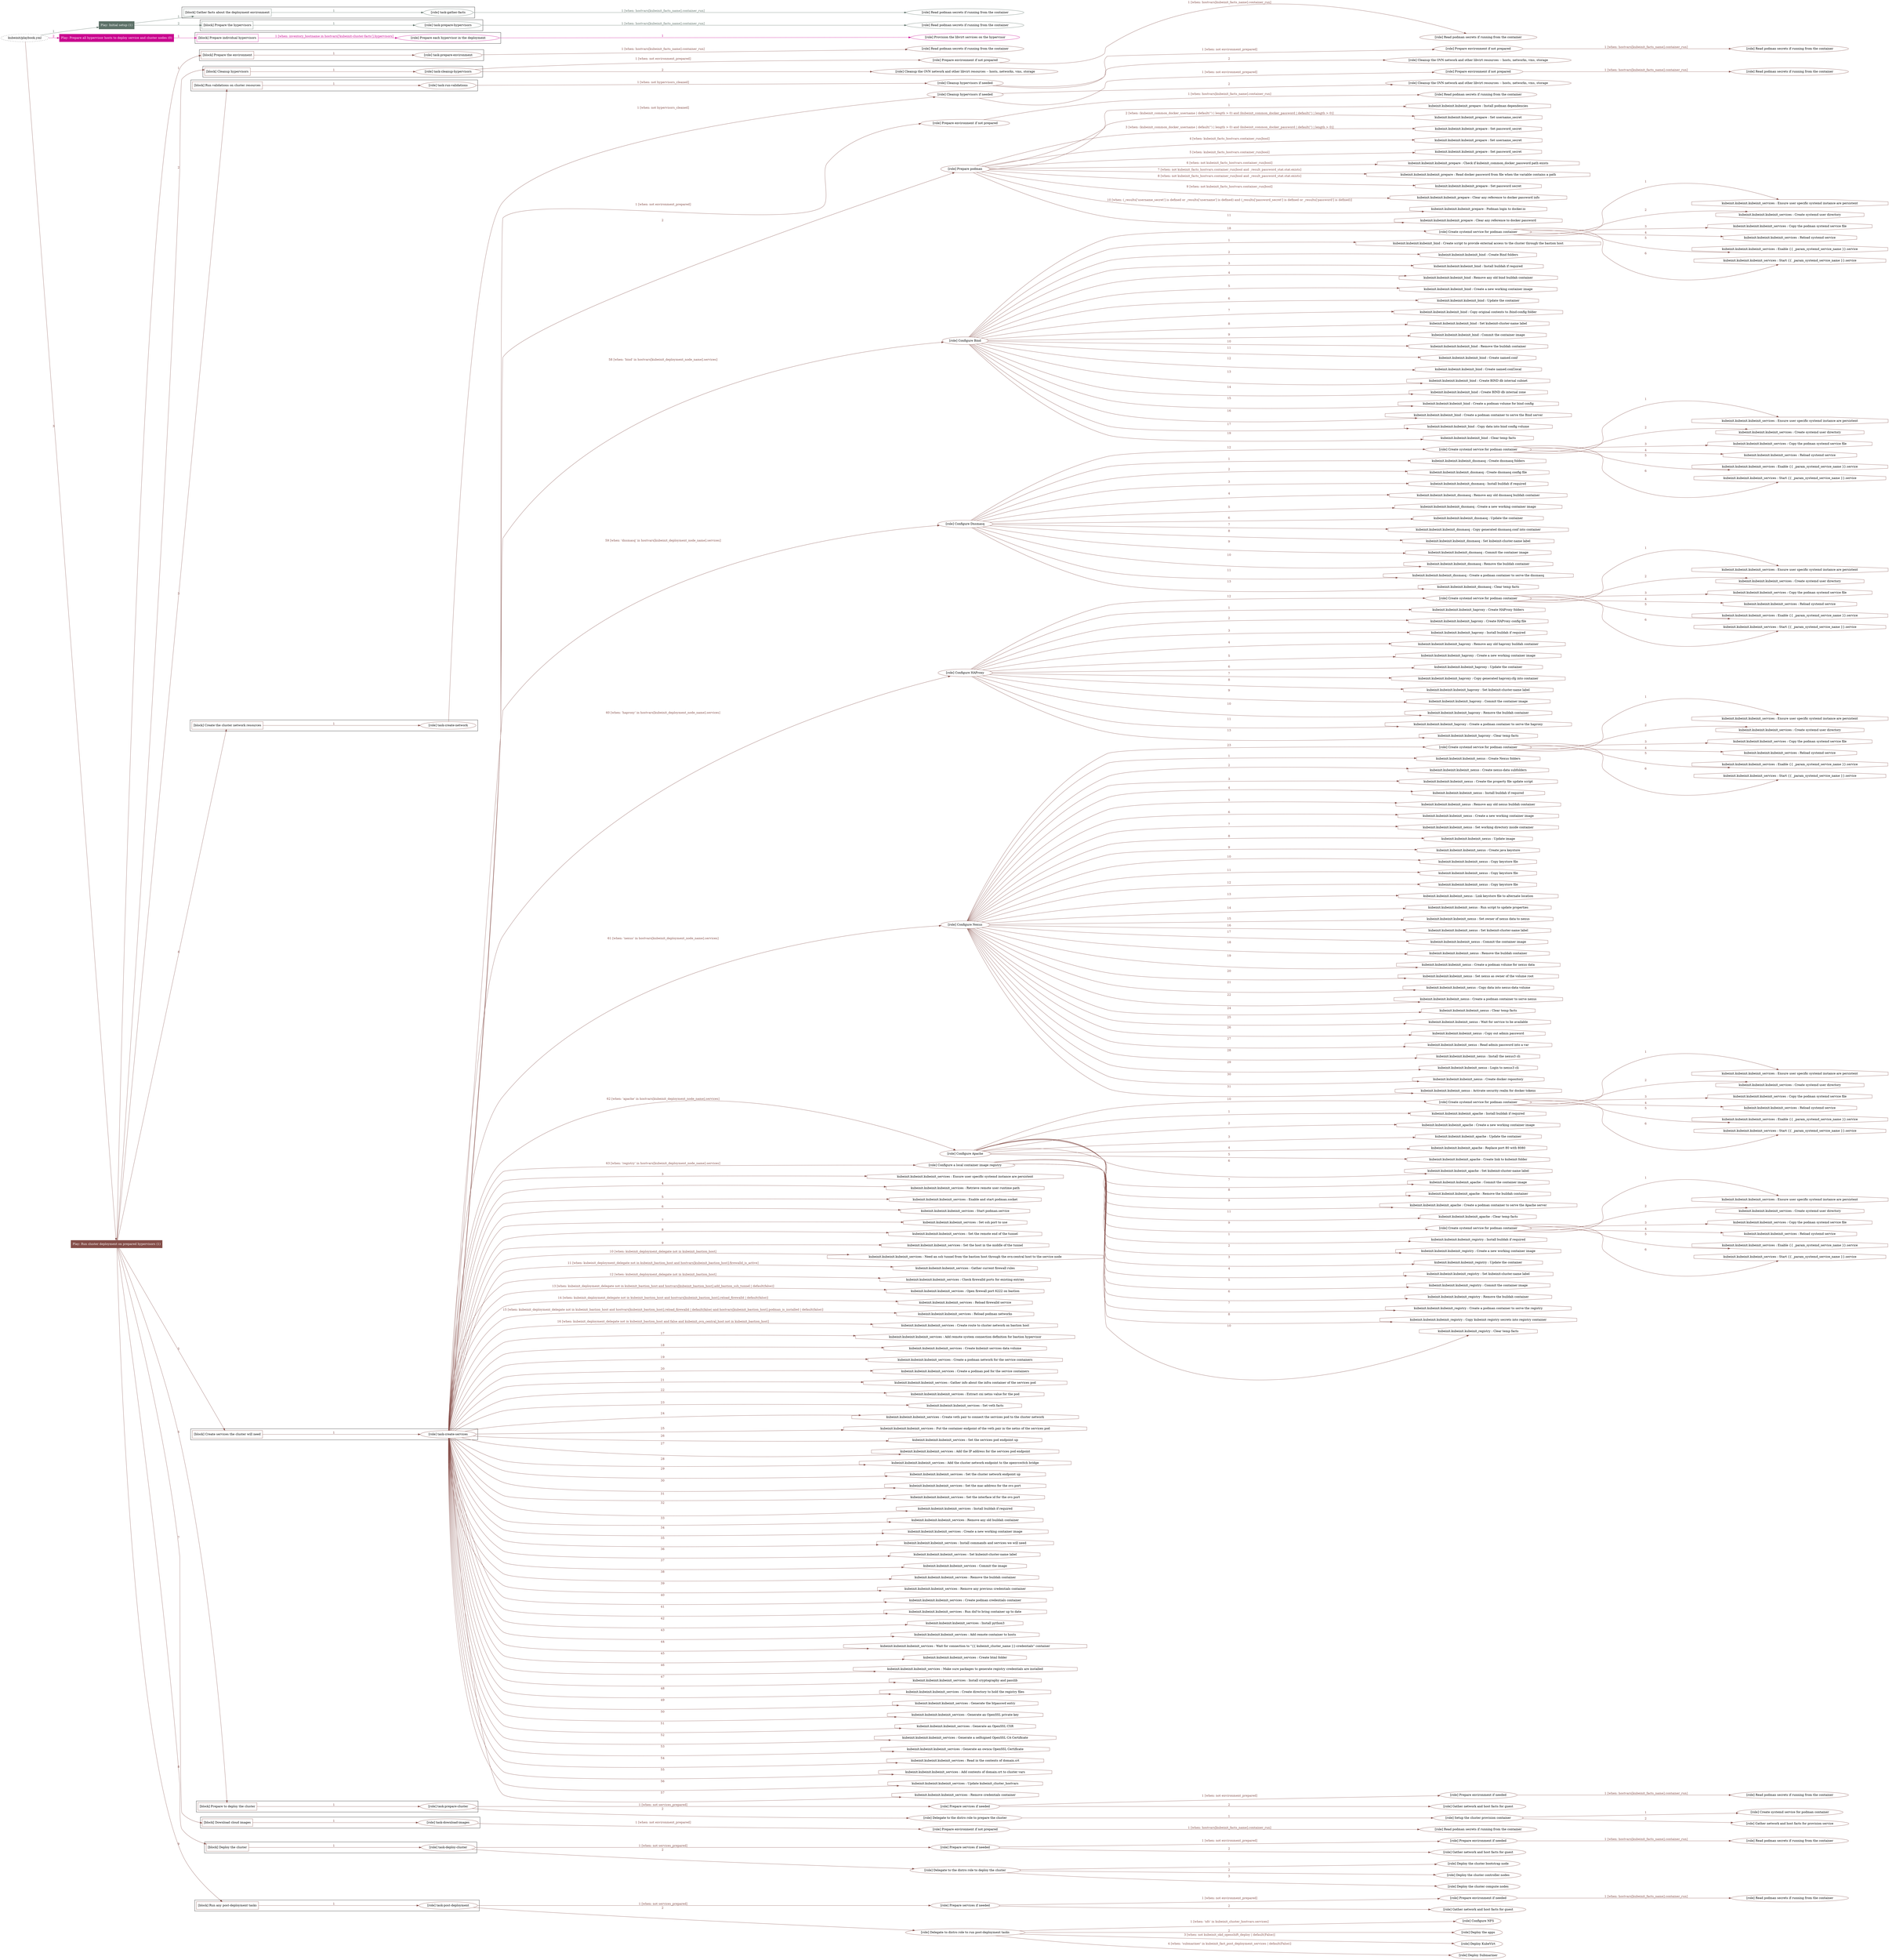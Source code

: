 digraph {
	graph [concentrate=true ordering=in rankdir=LR ratio=fill]
	edge [esep=5 sep=10]
	"kubeinit/playbook.yml" [id=root_node style=dotted]
	play_797c3a6c [label="Play: Initial setup (1)" color="#5c7067" fontcolor="#ffffff" id=play_797c3a6c shape=box style=filled tooltip=localhost]
	"kubeinit/playbook.yml" -> play_797c3a6c [label="1 " color="#5c7067" fontcolor="#5c7067" id=edge_d82544cb labeltooltip="1 " tooltip="1 "]
	subgraph "Read podman secrets if running from the container" {
		role_f9c857b8 [label="[role] Read podman secrets if running from the container" color="#5c7067" id=role_f9c857b8 tooltip="Read podman secrets if running from the container"]
	}
	subgraph "task-gather-facts" {
		role_1074e4e5 [label="[role] task-gather-facts" color="#5c7067" id=role_1074e4e5 tooltip="task-gather-facts"]
		role_1074e4e5 -> role_f9c857b8 [label="1 [when: hostvars[kubeinit_facts_name].container_run]" color="#5c7067" fontcolor="#5c7067" id=edge_badf7802 labeltooltip="1 [when: hostvars[kubeinit_facts_name].container_run]" tooltip="1 [when: hostvars[kubeinit_facts_name].container_run]"]
	}
	subgraph "Read podman secrets if running from the container" {
		role_11e34eb6 [label="[role] Read podman secrets if running from the container" color="#5c7067" id=role_11e34eb6 tooltip="Read podman secrets if running from the container"]
	}
	subgraph "task-prepare-hypervisors" {
		role_97354213 [label="[role] task-prepare-hypervisors" color="#5c7067" id=role_97354213 tooltip="task-prepare-hypervisors"]
		role_97354213 -> role_11e34eb6 [label="1 [when: hostvars[kubeinit_facts_name].container_run]" color="#5c7067" fontcolor="#5c7067" id=edge_68c86e53 labeltooltip="1 [when: hostvars[kubeinit_facts_name].container_run]" tooltip="1 [when: hostvars[kubeinit_facts_name].container_run]"]
	}
	subgraph "Play: Initial setup (1)" {
		play_797c3a6c -> block_5119b474 [label=1 color="#5c7067" fontcolor="#5c7067" id=edge_61f46554 labeltooltip=1 tooltip=1]
		subgraph cluster_block_5119b474 {
			block_5119b474 [label="[block] Gather facts about the deployment environment" color="#5c7067" id=block_5119b474 labeltooltip="Gather facts about the deployment environment" shape=box tooltip="Gather facts about the deployment environment"]
			block_5119b474 -> role_1074e4e5 [label="1 " color="#5c7067" fontcolor="#5c7067" id=edge_322bb63e labeltooltip="1 " tooltip="1 "]
		}
		play_797c3a6c -> block_fbaa8a05 [label=2 color="#5c7067" fontcolor="#5c7067" id=edge_733e213d labeltooltip=2 tooltip=2]
		subgraph cluster_block_fbaa8a05 {
			block_fbaa8a05 [label="[block] Prepare the hypervisors" color="#5c7067" id=block_fbaa8a05 labeltooltip="Prepare the hypervisors" shape=box tooltip="Prepare the hypervisors"]
			block_fbaa8a05 -> role_97354213 [label="1 " color="#5c7067" fontcolor="#5c7067" id=edge_62527d62 labeltooltip="1 " tooltip="1 "]
		}
	}
	play_567f3fd3 [label="Play: Prepare all hypervisor hosts to deploy service and cluster nodes (0)" color="#c9038f" fontcolor="#ffffff" id=play_567f3fd3 shape=box style=filled tooltip="Play: Prepare all hypervisor hosts to deploy service and cluster nodes (0)"]
	"kubeinit/playbook.yml" -> play_567f3fd3 [label="2 " color="#c9038f" fontcolor="#c9038f" id=edge_c1adc3bb labeltooltip="2 " tooltip="2 "]
	subgraph "Provision the libvirt services on the hypervisor" {
		role_db0f461c [label="[role] Provision the libvirt services on the hypervisor" color="#c9038f" id=role_db0f461c tooltip="Provision the libvirt services on the hypervisor"]
	}
	subgraph "Prepare each hypervisor in the deployment" {
		role_32231486 [label="[role] Prepare each hypervisor in the deployment" color="#c9038f" id=role_32231486 tooltip="Prepare each hypervisor in the deployment"]
		role_32231486 -> role_db0f461c [label="1 " color="#c9038f" fontcolor="#c9038f" id=edge_2c01c805 labeltooltip="1 " tooltip="1 "]
	}
	subgraph "Play: Prepare all hypervisor hosts to deploy service and cluster nodes (0)" {
		play_567f3fd3 -> block_8c02f107 [label=1 color="#c9038f" fontcolor="#c9038f" id=edge_409ddad7 labeltooltip=1 tooltip=1]
		subgraph cluster_block_8c02f107 {
			block_8c02f107 [label="[block] Prepare individual hypervisors" color="#c9038f" id=block_8c02f107 labeltooltip="Prepare individual hypervisors" shape=box tooltip="Prepare individual hypervisors"]
			block_8c02f107 -> role_32231486 [label="1 [when: inventory_hostname in hostvars['kubeinit-cluster-facts'].hypervisors]" color="#c9038f" fontcolor="#c9038f" id=edge_4e5ebdd1 labeltooltip="1 [when: inventory_hostname in hostvars['kubeinit-cluster-facts'].hypervisors]" tooltip="1 [when: inventory_hostname in hostvars['kubeinit-cluster-facts'].hypervisors]"]
		}
	}
	play_49ef772f [label="Play: Run cluster deployment on prepared hypervisors (1)" color="#844d48" fontcolor="#ffffff" id=play_49ef772f shape=box style=filled tooltip=localhost]
	"kubeinit/playbook.yml" -> play_49ef772f [label="3 " color="#844d48" fontcolor="#844d48" id=edge_4e983089 labeltooltip="3 " tooltip="3 "]
	subgraph "Read podman secrets if running from the container" {
		role_396532d6 [label="[role] Read podman secrets if running from the container" color="#844d48" id=role_396532d6 tooltip="Read podman secrets if running from the container"]
	}
	subgraph "task-prepare-environment" {
		role_a74e6a94 [label="[role] task-prepare-environment" color="#844d48" id=role_a74e6a94 tooltip="task-prepare-environment"]
		role_a74e6a94 -> role_396532d6 [label="1 [when: hostvars[kubeinit_facts_name].container_run]" color="#844d48" fontcolor="#844d48" id=edge_1e0570c7 labeltooltip="1 [when: hostvars[kubeinit_facts_name].container_run]" tooltip="1 [when: hostvars[kubeinit_facts_name].container_run]"]
	}
	subgraph "Read podman secrets if running from the container" {
		role_567c4358 [label="[role] Read podman secrets if running from the container" color="#844d48" id=role_567c4358 tooltip="Read podman secrets if running from the container"]
	}
	subgraph "Prepare environment if not prepared" {
		role_6de2d3d5 [label="[role] Prepare environment if not prepared" color="#844d48" id=role_6de2d3d5 tooltip="Prepare environment if not prepared"]
		role_6de2d3d5 -> role_567c4358 [label="1 [when: hostvars[kubeinit_facts_name].container_run]" color="#844d48" fontcolor="#844d48" id=edge_4da0ac82 labeltooltip="1 [when: hostvars[kubeinit_facts_name].container_run]" tooltip="1 [when: hostvars[kubeinit_facts_name].container_run]"]
	}
	subgraph "Cleanup the OVN network and other libvirt resources -- hosts, networks, vms, storage" {
		role_3721864d [label="[role] Cleanup the OVN network and other libvirt resources -- hosts, networks, vms, storage" color="#844d48" id=role_3721864d tooltip="Cleanup the OVN network and other libvirt resources -- hosts, networks, vms, storage"]
	}
	subgraph "task-cleanup-hypervisors" {
		role_bb08b226 [label="[role] task-cleanup-hypervisors" color="#844d48" id=role_bb08b226 tooltip="task-cleanup-hypervisors"]
		role_bb08b226 -> role_6de2d3d5 [label="1 [when: not environment_prepared]" color="#844d48" fontcolor="#844d48" id=edge_ae9b52fd labeltooltip="1 [when: not environment_prepared]" tooltip="1 [when: not environment_prepared]"]
		role_bb08b226 -> role_3721864d [label="2 " color="#844d48" fontcolor="#844d48" id=edge_b8e60921 labeltooltip="2 " tooltip="2 "]
	}
	subgraph "Read podman secrets if running from the container" {
		role_a1ed1727 [label="[role] Read podman secrets if running from the container" color="#844d48" id=role_a1ed1727 tooltip="Read podman secrets if running from the container"]
	}
	subgraph "Prepare environment if not prepared" {
		role_4bb4509f [label="[role] Prepare environment if not prepared" color="#844d48" id=role_4bb4509f tooltip="Prepare environment if not prepared"]
		role_4bb4509f -> role_a1ed1727 [label="1 [when: hostvars[kubeinit_facts_name].container_run]" color="#844d48" fontcolor="#844d48" id=edge_6a510ee7 labeltooltip="1 [when: hostvars[kubeinit_facts_name].container_run]" tooltip="1 [when: hostvars[kubeinit_facts_name].container_run]"]
	}
	subgraph "Cleanup the OVN network and other libvirt resources -- hosts, networks, vms, storage" {
		role_35d60746 [label="[role] Cleanup the OVN network and other libvirt resources -- hosts, networks, vms, storage" color="#844d48" id=role_35d60746 tooltip="Cleanup the OVN network and other libvirt resources -- hosts, networks, vms, storage"]
	}
	subgraph "Cleanup hypervisors if needed" {
		role_a48de323 [label="[role] Cleanup hypervisors if needed" color="#844d48" id=role_a48de323 tooltip="Cleanup hypervisors if needed"]
		role_a48de323 -> role_4bb4509f [label="1 [when: not environment_prepared]" color="#844d48" fontcolor="#844d48" id=edge_6e882507 labeltooltip="1 [when: not environment_prepared]" tooltip="1 [when: not environment_prepared]"]
		role_a48de323 -> role_35d60746 [label="2 " color="#844d48" fontcolor="#844d48" id=edge_a5371601 labeltooltip="2 " tooltip="2 "]
	}
	subgraph "task-run-validations" {
		role_8ec68012 [label="[role] task-run-validations" color="#844d48" id=role_8ec68012 tooltip="task-run-validations"]
		role_8ec68012 -> role_a48de323 [label="1 [when: not hypervisors_cleaned]" color="#844d48" fontcolor="#844d48" id=edge_af3f1b8d labeltooltip="1 [when: not hypervisors_cleaned]" tooltip="1 [when: not hypervisors_cleaned]"]
	}
	subgraph "Read podman secrets if running from the container" {
		role_676d69e3 [label="[role] Read podman secrets if running from the container" color="#844d48" id=role_676d69e3 tooltip="Read podman secrets if running from the container"]
	}
	subgraph "Prepare environment if not prepared" {
		role_888fddfb [label="[role] Prepare environment if not prepared" color="#844d48" id=role_888fddfb tooltip="Prepare environment if not prepared"]
		role_888fddfb -> role_676d69e3 [label="1 [when: hostvars[kubeinit_facts_name].container_run]" color="#844d48" fontcolor="#844d48" id=edge_214bcabc labeltooltip="1 [when: hostvars[kubeinit_facts_name].container_run]" tooltip="1 [when: hostvars[kubeinit_facts_name].container_run]"]
	}
	subgraph "Cleanup the OVN network and other libvirt resources -- hosts, networks, vms, storage" {
		role_e820dcb7 [label="[role] Cleanup the OVN network and other libvirt resources -- hosts, networks, vms, storage" color="#844d48" id=role_e820dcb7 tooltip="Cleanup the OVN network and other libvirt resources -- hosts, networks, vms, storage"]
	}
	subgraph "Cleanup hypervisors if needed" {
		role_9d103dc4 [label="[role] Cleanup hypervisors if needed" color="#844d48" id=role_9d103dc4 tooltip="Cleanup hypervisors if needed"]
		role_9d103dc4 -> role_888fddfb [label="1 [when: not environment_prepared]" color="#844d48" fontcolor="#844d48" id=edge_b111aa77 labeltooltip="1 [when: not environment_prepared]" tooltip="1 [when: not environment_prepared]"]
		role_9d103dc4 -> role_e820dcb7 [label="2 " color="#844d48" fontcolor="#844d48" id=edge_022fc6eb labeltooltip="2 " tooltip="2 "]
	}
	subgraph "task-create-network" {
		role_974963fa [label="[role] task-create-network" color="#844d48" id=role_974963fa tooltip="task-create-network"]
		role_974963fa -> role_9d103dc4 [label="1 [when: not hypervisors_cleaned]" color="#844d48" fontcolor="#844d48" id=edge_9d1b9ecc labeltooltip="1 [when: not hypervisors_cleaned]" tooltip="1 [when: not hypervisors_cleaned]"]
	}
	subgraph "Read podman secrets if running from the container" {
		role_449ae5b6 [label="[role] Read podman secrets if running from the container" color="#844d48" id=role_449ae5b6 tooltip="Read podman secrets if running from the container"]
	}
	subgraph "Prepare environment if not prepared" {
		role_322e48af [label="[role] Prepare environment if not prepared" color="#844d48" id=role_322e48af tooltip="Prepare environment if not prepared"]
		role_322e48af -> role_449ae5b6 [label="1 [when: hostvars[kubeinit_facts_name].container_run]" color="#844d48" fontcolor="#844d48" id=edge_6103fffa labeltooltip="1 [when: hostvars[kubeinit_facts_name].container_run]" tooltip="1 [when: hostvars[kubeinit_facts_name].container_run]"]
	}
	subgraph "Prepare podman" {
		role_fb04c338 [label="[role] Prepare podman" color="#844d48" id=role_fb04c338 tooltip="Prepare podman"]
		task_33f5a20e [label="kubeinit.kubeinit.kubeinit_prepare : Install podman dependencies" color="#844d48" id=task_33f5a20e shape=octagon tooltip="kubeinit.kubeinit.kubeinit_prepare : Install podman dependencies"]
		role_fb04c338 -> task_33f5a20e [label="1 " color="#844d48" fontcolor="#844d48" id=edge_9d12654a labeltooltip="1 " tooltip="1 "]
		task_17da12f7 [label="kubeinit.kubeinit.kubeinit_prepare : Set username_secret" color="#844d48" id=task_17da12f7 shape=octagon tooltip="kubeinit.kubeinit.kubeinit_prepare : Set username_secret"]
		role_fb04c338 -> task_17da12f7 [label="2 [when: (kubeinit_common_docker_username | default('') | length > 0) and (kubeinit_common_docker_password | default('') | length > 0)]" color="#844d48" fontcolor="#844d48" id=edge_65425c26 labeltooltip="2 [when: (kubeinit_common_docker_username | default('') | length > 0) and (kubeinit_common_docker_password | default('') | length > 0)]" tooltip="2 [when: (kubeinit_common_docker_username | default('') | length > 0) and (kubeinit_common_docker_password | default('') | length > 0)]"]
		task_d1880fb4 [label="kubeinit.kubeinit.kubeinit_prepare : Set password_secret" color="#844d48" id=task_d1880fb4 shape=octagon tooltip="kubeinit.kubeinit.kubeinit_prepare : Set password_secret"]
		role_fb04c338 -> task_d1880fb4 [label="3 [when: (kubeinit_common_docker_username | default('') | length > 0) and (kubeinit_common_docker_password | default('') | length > 0)]" color="#844d48" fontcolor="#844d48" id=edge_f4a6729e labeltooltip="3 [when: (kubeinit_common_docker_username | default('') | length > 0) and (kubeinit_common_docker_password | default('') | length > 0)]" tooltip="3 [when: (kubeinit_common_docker_username | default('') | length > 0) and (kubeinit_common_docker_password | default('') | length > 0)]"]
		task_7b38418f [label="kubeinit.kubeinit.kubeinit_prepare : Set username_secret" color="#844d48" id=task_7b38418f shape=octagon tooltip="kubeinit.kubeinit.kubeinit_prepare : Set username_secret"]
		role_fb04c338 -> task_7b38418f [label="4 [when: kubeinit_facts_hostvars.container_run|bool]" color="#844d48" fontcolor="#844d48" id=edge_dbd6ebcd labeltooltip="4 [when: kubeinit_facts_hostvars.container_run|bool]" tooltip="4 [when: kubeinit_facts_hostvars.container_run|bool]"]
		task_1b5123cc [label="kubeinit.kubeinit.kubeinit_prepare : Set password_secret" color="#844d48" id=task_1b5123cc shape=octagon tooltip="kubeinit.kubeinit.kubeinit_prepare : Set password_secret"]
		role_fb04c338 -> task_1b5123cc [label="5 [when: kubeinit_facts_hostvars.container_run|bool]" color="#844d48" fontcolor="#844d48" id=edge_07c83fb3 labeltooltip="5 [when: kubeinit_facts_hostvars.container_run|bool]" tooltip="5 [when: kubeinit_facts_hostvars.container_run|bool]"]
		task_39c907ee [label="kubeinit.kubeinit.kubeinit_prepare : Check if kubeinit_common_docker_password path exists" color="#844d48" id=task_39c907ee shape=octagon tooltip="kubeinit.kubeinit.kubeinit_prepare : Check if kubeinit_common_docker_password path exists"]
		role_fb04c338 -> task_39c907ee [label="6 [when: not kubeinit_facts_hostvars.container_run|bool]" color="#844d48" fontcolor="#844d48" id=edge_816202a0 labeltooltip="6 [when: not kubeinit_facts_hostvars.container_run|bool]" tooltip="6 [when: not kubeinit_facts_hostvars.container_run|bool]"]
		task_50cf6939 [label="kubeinit.kubeinit.kubeinit_prepare : Read docker password from file when the variable contains a path" color="#844d48" id=task_50cf6939 shape=octagon tooltip="kubeinit.kubeinit.kubeinit_prepare : Read docker password from file when the variable contains a path"]
		role_fb04c338 -> task_50cf6939 [label="7 [when: not kubeinit_facts_hostvars.container_run|bool and _result_password_stat.stat.exists]" color="#844d48" fontcolor="#844d48" id=edge_95611315 labeltooltip="7 [when: not kubeinit_facts_hostvars.container_run|bool and _result_password_stat.stat.exists]" tooltip="7 [when: not kubeinit_facts_hostvars.container_run|bool and _result_password_stat.stat.exists]"]
		task_4cb4a449 [label="kubeinit.kubeinit.kubeinit_prepare : Set password secret" color="#844d48" id=task_4cb4a449 shape=octagon tooltip="kubeinit.kubeinit.kubeinit_prepare : Set password secret"]
		role_fb04c338 -> task_4cb4a449 [label="8 [when: not kubeinit_facts_hostvars.container_run|bool and _result_password_stat.stat.exists]" color="#844d48" fontcolor="#844d48" id=edge_a6114f3a labeltooltip="8 [when: not kubeinit_facts_hostvars.container_run|bool and _result_password_stat.stat.exists]" tooltip="8 [when: not kubeinit_facts_hostvars.container_run|bool and _result_password_stat.stat.exists]"]
		task_7e396c71 [label="kubeinit.kubeinit.kubeinit_prepare : Clear any reference to docker password info" color="#844d48" id=task_7e396c71 shape=octagon tooltip="kubeinit.kubeinit.kubeinit_prepare : Clear any reference to docker password info"]
		role_fb04c338 -> task_7e396c71 [label="9 [when: not kubeinit_facts_hostvars.container_run|bool]" color="#844d48" fontcolor="#844d48" id=edge_d8f43a31 labeltooltip="9 [when: not kubeinit_facts_hostvars.container_run|bool]" tooltip="9 [when: not kubeinit_facts_hostvars.container_run|bool]"]
		task_479e1c26 [label="kubeinit.kubeinit.kubeinit_prepare : Podman login to docker.io" color="#844d48" id=task_479e1c26 shape=octagon tooltip="kubeinit.kubeinit.kubeinit_prepare : Podman login to docker.io"]
		role_fb04c338 -> task_479e1c26 [label="10 [when: (_results['username_secret'] is defined or _results['username'] is defined) and (_results['password_secret'] is defined or _results['password'] is defined)]" color="#844d48" fontcolor="#844d48" id=edge_850a1f2e labeltooltip="10 [when: (_results['username_secret'] is defined or _results['username'] is defined) and (_results['password_secret'] is defined or _results['password'] is defined)]" tooltip="10 [when: (_results['username_secret'] is defined or _results['username'] is defined) and (_results['password_secret'] is defined or _results['password'] is defined)]"]
		task_2261bbcf [label="kubeinit.kubeinit.kubeinit_prepare : Clear any reference to docker password" color="#844d48" id=task_2261bbcf shape=octagon tooltip="kubeinit.kubeinit.kubeinit_prepare : Clear any reference to docker password"]
		role_fb04c338 -> task_2261bbcf [label="11 " color="#844d48" fontcolor="#844d48" id=edge_a59b223c labeltooltip="11 " tooltip="11 "]
	}
	subgraph "Create systemd service for podman container" {
		role_98967110 [label="[role] Create systemd service for podman container" color="#844d48" id=role_98967110 tooltip="Create systemd service for podman container"]
		task_3f6c466f [label="kubeinit.kubeinit.kubeinit_services : Ensure user specific systemd instance are persistent" color="#844d48" id=task_3f6c466f shape=octagon tooltip="kubeinit.kubeinit.kubeinit_services : Ensure user specific systemd instance are persistent"]
		role_98967110 -> task_3f6c466f [label="1 " color="#844d48" fontcolor="#844d48" id=edge_d5fa790c labeltooltip="1 " tooltip="1 "]
		task_ffa043fe [label="kubeinit.kubeinit.kubeinit_services : Create systemd user directory" color="#844d48" id=task_ffa043fe shape=octagon tooltip="kubeinit.kubeinit.kubeinit_services : Create systemd user directory"]
		role_98967110 -> task_ffa043fe [label="2 " color="#844d48" fontcolor="#844d48" id=edge_e090389a labeltooltip="2 " tooltip="2 "]
		task_96fcedf8 [label="kubeinit.kubeinit.kubeinit_services : Copy the podman systemd service file" color="#844d48" id=task_96fcedf8 shape=octagon tooltip="kubeinit.kubeinit.kubeinit_services : Copy the podman systemd service file"]
		role_98967110 -> task_96fcedf8 [label="3 " color="#844d48" fontcolor="#844d48" id=edge_3cf5e3db labeltooltip="3 " tooltip="3 "]
		task_36bb635c [label="kubeinit.kubeinit.kubeinit_services : Reload systemd service" color="#844d48" id=task_36bb635c shape=octagon tooltip="kubeinit.kubeinit.kubeinit_services : Reload systemd service"]
		role_98967110 -> task_36bb635c [label="4 " color="#844d48" fontcolor="#844d48" id=edge_7cc31720 labeltooltip="4 " tooltip="4 "]
		task_ebad1bb0 [label="kubeinit.kubeinit.kubeinit_services : Enable {{ _param_systemd_service_name }}.service" color="#844d48" id=task_ebad1bb0 shape=octagon tooltip="kubeinit.kubeinit.kubeinit_services : Enable {{ _param_systemd_service_name }}.service"]
		role_98967110 -> task_ebad1bb0 [label="5 " color="#844d48" fontcolor="#844d48" id=edge_04bd2751 labeltooltip="5 " tooltip="5 "]
		task_655a241b [label="kubeinit.kubeinit.kubeinit_services : Start {{ _param_systemd_service_name }}.service" color="#844d48" id=task_655a241b shape=octagon tooltip="kubeinit.kubeinit.kubeinit_services : Start {{ _param_systemd_service_name }}.service"]
		role_98967110 -> task_655a241b [label="6 " color="#844d48" fontcolor="#844d48" id=edge_c68146e3 labeltooltip="6 " tooltip="6 "]
	}
	subgraph "Configure Bind" {
		role_1b487260 [label="[role] Configure Bind" color="#844d48" id=role_1b487260 tooltip="Configure Bind"]
		task_abdaa537 [label="kubeinit.kubeinit.kubeinit_bind : Create script to provide external access to the cluster through the bastion host" color="#844d48" id=task_abdaa537 shape=octagon tooltip="kubeinit.kubeinit.kubeinit_bind : Create script to provide external access to the cluster through the bastion host"]
		role_1b487260 -> task_abdaa537 [label="1 " color="#844d48" fontcolor="#844d48" id=edge_abc2e07a labeltooltip="1 " tooltip="1 "]
		task_aca1bc1d [label="kubeinit.kubeinit.kubeinit_bind : Create Bind folders" color="#844d48" id=task_aca1bc1d shape=octagon tooltip="kubeinit.kubeinit.kubeinit_bind : Create Bind folders"]
		role_1b487260 -> task_aca1bc1d [label="2 " color="#844d48" fontcolor="#844d48" id=edge_d3913bb3 labeltooltip="2 " tooltip="2 "]
		task_0968e2d0 [label="kubeinit.kubeinit.kubeinit_bind : Install buildah if required" color="#844d48" id=task_0968e2d0 shape=octagon tooltip="kubeinit.kubeinit.kubeinit_bind : Install buildah if required"]
		role_1b487260 -> task_0968e2d0 [label="3 " color="#844d48" fontcolor="#844d48" id=edge_b1b6216a labeltooltip="3 " tooltip="3 "]
		task_22138c2a [label="kubeinit.kubeinit.kubeinit_bind : Remove any old bind buildah container" color="#844d48" id=task_22138c2a shape=octagon tooltip="kubeinit.kubeinit.kubeinit_bind : Remove any old bind buildah container"]
		role_1b487260 -> task_22138c2a [label="4 " color="#844d48" fontcolor="#844d48" id=edge_88e9f8b6 labeltooltip="4 " tooltip="4 "]
		task_d9eb8e74 [label="kubeinit.kubeinit.kubeinit_bind : Create a new working container image" color="#844d48" id=task_d9eb8e74 shape=octagon tooltip="kubeinit.kubeinit.kubeinit_bind : Create a new working container image"]
		role_1b487260 -> task_d9eb8e74 [label="5 " color="#844d48" fontcolor="#844d48" id=edge_f5b36409 labeltooltip="5 " tooltip="5 "]
		task_5b1691a9 [label="kubeinit.kubeinit.kubeinit_bind : Update the container" color="#844d48" id=task_5b1691a9 shape=octagon tooltip="kubeinit.kubeinit.kubeinit_bind : Update the container"]
		role_1b487260 -> task_5b1691a9 [label="6 " color="#844d48" fontcolor="#844d48" id=edge_754251fe labeltooltip="6 " tooltip="6 "]
		task_6c01cc88 [label="kubeinit.kubeinit.kubeinit_bind : Copy original contents to /bind-config folder" color="#844d48" id=task_6c01cc88 shape=octagon tooltip="kubeinit.kubeinit.kubeinit_bind : Copy original contents to /bind-config folder"]
		role_1b487260 -> task_6c01cc88 [label="7 " color="#844d48" fontcolor="#844d48" id=edge_c31cc8db labeltooltip="7 " tooltip="7 "]
		task_a56bdc3d [label="kubeinit.kubeinit.kubeinit_bind : Set kubeinit-cluster-name label" color="#844d48" id=task_a56bdc3d shape=octagon tooltip="kubeinit.kubeinit.kubeinit_bind : Set kubeinit-cluster-name label"]
		role_1b487260 -> task_a56bdc3d [label="8 " color="#844d48" fontcolor="#844d48" id=edge_37a1417b labeltooltip="8 " tooltip="8 "]
		task_ffe88cb0 [label="kubeinit.kubeinit.kubeinit_bind : Commit the container image" color="#844d48" id=task_ffe88cb0 shape=octagon tooltip="kubeinit.kubeinit.kubeinit_bind : Commit the container image"]
		role_1b487260 -> task_ffe88cb0 [label="9 " color="#844d48" fontcolor="#844d48" id=edge_02532a20 labeltooltip="9 " tooltip="9 "]
		task_4e24297b [label="kubeinit.kubeinit.kubeinit_bind : Remove the buildah container" color="#844d48" id=task_4e24297b shape=octagon tooltip="kubeinit.kubeinit.kubeinit_bind : Remove the buildah container"]
		role_1b487260 -> task_4e24297b [label="10 " color="#844d48" fontcolor="#844d48" id=edge_c5fee4dd labeltooltip="10 " tooltip="10 "]
		task_37a044e7 [label="kubeinit.kubeinit.kubeinit_bind : Create named.conf" color="#844d48" id=task_37a044e7 shape=octagon tooltip="kubeinit.kubeinit.kubeinit_bind : Create named.conf"]
		role_1b487260 -> task_37a044e7 [label="11 " color="#844d48" fontcolor="#844d48" id=edge_0ab36e3a labeltooltip="11 " tooltip="11 "]
		task_f568a8c2 [label="kubeinit.kubeinit.kubeinit_bind : Create named.conf.local" color="#844d48" id=task_f568a8c2 shape=octagon tooltip="kubeinit.kubeinit.kubeinit_bind : Create named.conf.local"]
		role_1b487260 -> task_f568a8c2 [label="12 " color="#844d48" fontcolor="#844d48" id=edge_efe73cb4 labeltooltip="12 " tooltip="12 "]
		task_1c538a5c [label="kubeinit.kubeinit.kubeinit_bind : Create BIND db internal subnet" color="#844d48" id=task_1c538a5c shape=octagon tooltip="kubeinit.kubeinit.kubeinit_bind : Create BIND db internal subnet"]
		role_1b487260 -> task_1c538a5c [label="13 " color="#844d48" fontcolor="#844d48" id=edge_fe3d9871 labeltooltip="13 " tooltip="13 "]
		task_4e9534b2 [label="kubeinit.kubeinit.kubeinit_bind : Create BIND db internal zone" color="#844d48" id=task_4e9534b2 shape=octagon tooltip="kubeinit.kubeinit.kubeinit_bind : Create BIND db internal zone"]
		role_1b487260 -> task_4e9534b2 [label="14 " color="#844d48" fontcolor="#844d48" id=edge_9e5ef0d8 labeltooltip="14 " tooltip="14 "]
		task_c68e2e78 [label="kubeinit.kubeinit.kubeinit_bind : Create a podman volume for bind config" color="#844d48" id=task_c68e2e78 shape=octagon tooltip="kubeinit.kubeinit.kubeinit_bind : Create a podman volume for bind config"]
		role_1b487260 -> task_c68e2e78 [label="15 " color="#844d48" fontcolor="#844d48" id=edge_33be56f0 labeltooltip="15 " tooltip="15 "]
		task_a0869340 [label="kubeinit.kubeinit.kubeinit_bind : Create a podman container to serve the Bind server" color="#844d48" id=task_a0869340 shape=octagon tooltip="kubeinit.kubeinit.kubeinit_bind : Create a podman container to serve the Bind server"]
		role_1b487260 -> task_a0869340 [label="16 " color="#844d48" fontcolor="#844d48" id=edge_25ca2122 labeltooltip="16 " tooltip="16 "]
		task_2e25597b [label="kubeinit.kubeinit.kubeinit_bind : Copy data into bind config volume" color="#844d48" id=task_2e25597b shape=octagon tooltip="kubeinit.kubeinit.kubeinit_bind : Copy data into bind config volume"]
		role_1b487260 -> task_2e25597b [label="17 " color="#844d48" fontcolor="#844d48" id=edge_0a850c39 labeltooltip="17 " tooltip="17 "]
		role_1b487260 -> role_98967110 [label="18 " color="#844d48" fontcolor="#844d48" id=edge_8884b57b labeltooltip="18 " tooltip="18 "]
		task_01a47713 [label="kubeinit.kubeinit.kubeinit_bind : Clear temp facts" color="#844d48" id=task_01a47713 shape=octagon tooltip="kubeinit.kubeinit.kubeinit_bind : Clear temp facts"]
		role_1b487260 -> task_01a47713 [label="19 " color="#844d48" fontcolor="#844d48" id=edge_ac341560 labeltooltip="19 " tooltip="19 "]
	}
	subgraph "Create systemd service for podman container" {
		role_9fbe6bf4 [label="[role] Create systemd service for podman container" color="#844d48" id=role_9fbe6bf4 tooltip="Create systemd service for podman container"]
		task_b0c03175 [label="kubeinit.kubeinit.kubeinit_services : Ensure user specific systemd instance are persistent" color="#844d48" id=task_b0c03175 shape=octagon tooltip="kubeinit.kubeinit.kubeinit_services : Ensure user specific systemd instance are persistent"]
		role_9fbe6bf4 -> task_b0c03175 [label="1 " color="#844d48" fontcolor="#844d48" id=edge_cb3bd567 labeltooltip="1 " tooltip="1 "]
		task_59cae818 [label="kubeinit.kubeinit.kubeinit_services : Create systemd user directory" color="#844d48" id=task_59cae818 shape=octagon tooltip="kubeinit.kubeinit.kubeinit_services : Create systemd user directory"]
		role_9fbe6bf4 -> task_59cae818 [label="2 " color="#844d48" fontcolor="#844d48" id=edge_96467b3d labeltooltip="2 " tooltip="2 "]
		task_f6e1d3d9 [label="kubeinit.kubeinit.kubeinit_services : Copy the podman systemd service file" color="#844d48" id=task_f6e1d3d9 shape=octagon tooltip="kubeinit.kubeinit.kubeinit_services : Copy the podman systemd service file"]
		role_9fbe6bf4 -> task_f6e1d3d9 [label="3 " color="#844d48" fontcolor="#844d48" id=edge_f968f624 labeltooltip="3 " tooltip="3 "]
		task_d23f2e7c [label="kubeinit.kubeinit.kubeinit_services : Reload systemd service" color="#844d48" id=task_d23f2e7c shape=octagon tooltip="kubeinit.kubeinit.kubeinit_services : Reload systemd service"]
		role_9fbe6bf4 -> task_d23f2e7c [label="4 " color="#844d48" fontcolor="#844d48" id=edge_2b5c8e31 labeltooltip="4 " tooltip="4 "]
		task_cb832e42 [label="kubeinit.kubeinit.kubeinit_services : Enable {{ _param_systemd_service_name }}.service" color="#844d48" id=task_cb832e42 shape=octagon tooltip="kubeinit.kubeinit.kubeinit_services : Enable {{ _param_systemd_service_name }}.service"]
		role_9fbe6bf4 -> task_cb832e42 [label="5 " color="#844d48" fontcolor="#844d48" id=edge_b61394c6 labeltooltip="5 " tooltip="5 "]
		task_d7a55418 [label="kubeinit.kubeinit.kubeinit_services : Start {{ _param_systemd_service_name }}.service" color="#844d48" id=task_d7a55418 shape=octagon tooltip="kubeinit.kubeinit.kubeinit_services : Start {{ _param_systemd_service_name }}.service"]
		role_9fbe6bf4 -> task_d7a55418 [label="6 " color="#844d48" fontcolor="#844d48" id=edge_b1a5984c labeltooltip="6 " tooltip="6 "]
	}
	subgraph "Configure Dnsmasq" {
		role_aad30fdc [label="[role] Configure Dnsmasq" color="#844d48" id=role_aad30fdc tooltip="Configure Dnsmasq"]
		task_4494f14d [label="kubeinit.kubeinit.kubeinit_dnsmasq : Create dnsmasq folders" color="#844d48" id=task_4494f14d shape=octagon tooltip="kubeinit.kubeinit.kubeinit_dnsmasq : Create dnsmasq folders"]
		role_aad30fdc -> task_4494f14d [label="1 " color="#844d48" fontcolor="#844d48" id=edge_e460904a labeltooltip="1 " tooltip="1 "]
		task_d1a4dad2 [label="kubeinit.kubeinit.kubeinit_dnsmasq : Create dnsmasq config file" color="#844d48" id=task_d1a4dad2 shape=octagon tooltip="kubeinit.kubeinit.kubeinit_dnsmasq : Create dnsmasq config file"]
		role_aad30fdc -> task_d1a4dad2 [label="2 " color="#844d48" fontcolor="#844d48" id=edge_564a36d3 labeltooltip="2 " tooltip="2 "]
		task_7bb5d0aa [label="kubeinit.kubeinit.kubeinit_dnsmasq : Install buildah if required" color="#844d48" id=task_7bb5d0aa shape=octagon tooltip="kubeinit.kubeinit.kubeinit_dnsmasq : Install buildah if required"]
		role_aad30fdc -> task_7bb5d0aa [label="3 " color="#844d48" fontcolor="#844d48" id=edge_0eb30aab labeltooltip="3 " tooltip="3 "]
		task_68c2cc55 [label="kubeinit.kubeinit.kubeinit_dnsmasq : Remove any old dnsmasq buildah container" color="#844d48" id=task_68c2cc55 shape=octagon tooltip="kubeinit.kubeinit.kubeinit_dnsmasq : Remove any old dnsmasq buildah container"]
		role_aad30fdc -> task_68c2cc55 [label="4 " color="#844d48" fontcolor="#844d48" id=edge_ce381484 labeltooltip="4 " tooltip="4 "]
		task_e3f60804 [label="kubeinit.kubeinit.kubeinit_dnsmasq : Create a new working container image" color="#844d48" id=task_e3f60804 shape=octagon tooltip="kubeinit.kubeinit.kubeinit_dnsmasq : Create a new working container image"]
		role_aad30fdc -> task_e3f60804 [label="5 " color="#844d48" fontcolor="#844d48" id=edge_a19d6f39 labeltooltip="5 " tooltip="5 "]
		task_87c9f3a0 [label="kubeinit.kubeinit.kubeinit_dnsmasq : Update the container" color="#844d48" id=task_87c9f3a0 shape=octagon tooltip="kubeinit.kubeinit.kubeinit_dnsmasq : Update the container"]
		role_aad30fdc -> task_87c9f3a0 [label="6 " color="#844d48" fontcolor="#844d48" id=edge_8ec4faa3 labeltooltip="6 " tooltip="6 "]
		task_1139742e [label="kubeinit.kubeinit.kubeinit_dnsmasq : Copy generated dnsmasq.conf into container" color="#844d48" id=task_1139742e shape=octagon tooltip="kubeinit.kubeinit.kubeinit_dnsmasq : Copy generated dnsmasq.conf into container"]
		role_aad30fdc -> task_1139742e [label="7 " color="#844d48" fontcolor="#844d48" id=edge_100947e1 labeltooltip="7 " tooltip="7 "]
		task_6c44df02 [label="kubeinit.kubeinit.kubeinit_dnsmasq : Set kubeinit-cluster-name label" color="#844d48" id=task_6c44df02 shape=octagon tooltip="kubeinit.kubeinit.kubeinit_dnsmasq : Set kubeinit-cluster-name label"]
		role_aad30fdc -> task_6c44df02 [label="8 " color="#844d48" fontcolor="#844d48" id=edge_56a61839 labeltooltip="8 " tooltip="8 "]
		task_e55284ba [label="kubeinit.kubeinit.kubeinit_dnsmasq : Commit the container image" color="#844d48" id=task_e55284ba shape=octagon tooltip="kubeinit.kubeinit.kubeinit_dnsmasq : Commit the container image"]
		role_aad30fdc -> task_e55284ba [label="9 " color="#844d48" fontcolor="#844d48" id=edge_c49be161 labeltooltip="9 " tooltip="9 "]
		task_d9cb2b8b [label="kubeinit.kubeinit.kubeinit_dnsmasq : Remove the buildah container" color="#844d48" id=task_d9cb2b8b shape=octagon tooltip="kubeinit.kubeinit.kubeinit_dnsmasq : Remove the buildah container"]
		role_aad30fdc -> task_d9cb2b8b [label="10 " color="#844d48" fontcolor="#844d48" id=edge_df4362b9 labeltooltip="10 " tooltip="10 "]
		task_fe8800e1 [label="kubeinit.kubeinit.kubeinit_dnsmasq : Create a podman container to serve the dnsmasq" color="#844d48" id=task_fe8800e1 shape=octagon tooltip="kubeinit.kubeinit.kubeinit_dnsmasq : Create a podman container to serve the dnsmasq"]
		role_aad30fdc -> task_fe8800e1 [label="11 " color="#844d48" fontcolor="#844d48" id=edge_1c15fc11 labeltooltip="11 " tooltip="11 "]
		role_aad30fdc -> role_9fbe6bf4 [label="12 " color="#844d48" fontcolor="#844d48" id=edge_2a4c0423 labeltooltip="12 " tooltip="12 "]
		task_c9de861b [label="kubeinit.kubeinit.kubeinit_dnsmasq : Clear temp facts" color="#844d48" id=task_c9de861b shape=octagon tooltip="kubeinit.kubeinit.kubeinit_dnsmasq : Clear temp facts"]
		role_aad30fdc -> task_c9de861b [label="13 " color="#844d48" fontcolor="#844d48" id=edge_ce2d8c0f labeltooltip="13 " tooltip="13 "]
	}
	subgraph "Create systemd service for podman container" {
		role_6c0905c2 [label="[role] Create systemd service for podman container" color="#844d48" id=role_6c0905c2 tooltip="Create systemd service for podman container"]
		task_a10b691f [label="kubeinit.kubeinit.kubeinit_services : Ensure user specific systemd instance are persistent" color="#844d48" id=task_a10b691f shape=octagon tooltip="kubeinit.kubeinit.kubeinit_services : Ensure user specific systemd instance are persistent"]
		role_6c0905c2 -> task_a10b691f [label="1 " color="#844d48" fontcolor="#844d48" id=edge_eb06889f labeltooltip="1 " tooltip="1 "]
		task_215a16ae [label="kubeinit.kubeinit.kubeinit_services : Create systemd user directory" color="#844d48" id=task_215a16ae shape=octagon tooltip="kubeinit.kubeinit.kubeinit_services : Create systemd user directory"]
		role_6c0905c2 -> task_215a16ae [label="2 " color="#844d48" fontcolor="#844d48" id=edge_131dc98e labeltooltip="2 " tooltip="2 "]
		task_19d478d7 [label="kubeinit.kubeinit.kubeinit_services : Copy the podman systemd service file" color="#844d48" id=task_19d478d7 shape=octagon tooltip="kubeinit.kubeinit.kubeinit_services : Copy the podman systemd service file"]
		role_6c0905c2 -> task_19d478d7 [label="3 " color="#844d48" fontcolor="#844d48" id=edge_b6171bcd labeltooltip="3 " tooltip="3 "]
		task_e423fa2d [label="kubeinit.kubeinit.kubeinit_services : Reload systemd service" color="#844d48" id=task_e423fa2d shape=octagon tooltip="kubeinit.kubeinit.kubeinit_services : Reload systemd service"]
		role_6c0905c2 -> task_e423fa2d [label="4 " color="#844d48" fontcolor="#844d48" id=edge_ab1a2658 labeltooltip="4 " tooltip="4 "]
		task_e72a285d [label="kubeinit.kubeinit.kubeinit_services : Enable {{ _param_systemd_service_name }}.service" color="#844d48" id=task_e72a285d shape=octagon tooltip="kubeinit.kubeinit.kubeinit_services : Enable {{ _param_systemd_service_name }}.service"]
		role_6c0905c2 -> task_e72a285d [label="5 " color="#844d48" fontcolor="#844d48" id=edge_2f2a8e13 labeltooltip="5 " tooltip="5 "]
		task_d20ffb2e [label="kubeinit.kubeinit.kubeinit_services : Start {{ _param_systemd_service_name }}.service" color="#844d48" id=task_d20ffb2e shape=octagon tooltip="kubeinit.kubeinit.kubeinit_services : Start {{ _param_systemd_service_name }}.service"]
		role_6c0905c2 -> task_d20ffb2e [label="6 " color="#844d48" fontcolor="#844d48" id=edge_39493ff5 labeltooltip="6 " tooltip="6 "]
	}
	subgraph "Configure HAProxy" {
		role_2fd75498 [label="[role] Configure HAProxy" color="#844d48" id=role_2fd75498 tooltip="Configure HAProxy"]
		task_4c2dbed5 [label="kubeinit.kubeinit.kubeinit_haproxy : Create HAProxy folders" color="#844d48" id=task_4c2dbed5 shape=octagon tooltip="kubeinit.kubeinit.kubeinit_haproxy : Create HAProxy folders"]
		role_2fd75498 -> task_4c2dbed5 [label="1 " color="#844d48" fontcolor="#844d48" id=edge_509c6bb8 labeltooltip="1 " tooltip="1 "]
		task_a847876b [label="kubeinit.kubeinit.kubeinit_haproxy : Create HAProxy config file" color="#844d48" id=task_a847876b shape=octagon tooltip="kubeinit.kubeinit.kubeinit_haproxy : Create HAProxy config file"]
		role_2fd75498 -> task_a847876b [label="2 " color="#844d48" fontcolor="#844d48" id=edge_6803b784 labeltooltip="2 " tooltip="2 "]
		task_65ba765d [label="kubeinit.kubeinit.kubeinit_haproxy : Install buildah if required" color="#844d48" id=task_65ba765d shape=octagon tooltip="kubeinit.kubeinit.kubeinit_haproxy : Install buildah if required"]
		role_2fd75498 -> task_65ba765d [label="3 " color="#844d48" fontcolor="#844d48" id=edge_1cc53eaf labeltooltip="3 " tooltip="3 "]
		task_87e307e3 [label="kubeinit.kubeinit.kubeinit_haproxy : Remove any old haproxy buildah container" color="#844d48" id=task_87e307e3 shape=octagon tooltip="kubeinit.kubeinit.kubeinit_haproxy : Remove any old haproxy buildah container"]
		role_2fd75498 -> task_87e307e3 [label="4 " color="#844d48" fontcolor="#844d48" id=edge_ae06d4e9 labeltooltip="4 " tooltip="4 "]
		task_a40b5482 [label="kubeinit.kubeinit.kubeinit_haproxy : Create a new working container image" color="#844d48" id=task_a40b5482 shape=octagon tooltip="kubeinit.kubeinit.kubeinit_haproxy : Create a new working container image"]
		role_2fd75498 -> task_a40b5482 [label="5 " color="#844d48" fontcolor="#844d48" id=edge_781a74e3 labeltooltip="5 " tooltip="5 "]
		task_ee605fb5 [label="kubeinit.kubeinit.kubeinit_haproxy : Update the container" color="#844d48" id=task_ee605fb5 shape=octagon tooltip="kubeinit.kubeinit.kubeinit_haproxy : Update the container"]
		role_2fd75498 -> task_ee605fb5 [label="6 " color="#844d48" fontcolor="#844d48" id=edge_003715b5 labeltooltip="6 " tooltip="6 "]
		task_c2576685 [label="kubeinit.kubeinit.kubeinit_haproxy : Copy generated haproxy.cfg into container" color="#844d48" id=task_c2576685 shape=octagon tooltip="kubeinit.kubeinit.kubeinit_haproxy : Copy generated haproxy.cfg into container"]
		role_2fd75498 -> task_c2576685 [label="7 " color="#844d48" fontcolor="#844d48" id=edge_fa443835 labeltooltip="7 " tooltip="7 "]
		task_01fb8d03 [label="kubeinit.kubeinit.kubeinit_haproxy : Set kubeinit-cluster-name label" color="#844d48" id=task_01fb8d03 shape=octagon tooltip="kubeinit.kubeinit.kubeinit_haproxy : Set kubeinit-cluster-name label"]
		role_2fd75498 -> task_01fb8d03 [label="8 " color="#844d48" fontcolor="#844d48" id=edge_79421040 labeltooltip="8 " tooltip="8 "]
		task_a3726eab [label="kubeinit.kubeinit.kubeinit_haproxy : Commit the container image" color="#844d48" id=task_a3726eab shape=octagon tooltip="kubeinit.kubeinit.kubeinit_haproxy : Commit the container image"]
		role_2fd75498 -> task_a3726eab [label="9 " color="#844d48" fontcolor="#844d48" id=edge_a997760f labeltooltip="9 " tooltip="9 "]
		task_a069ae6a [label="kubeinit.kubeinit.kubeinit_haproxy : Remove the buildah container" color="#844d48" id=task_a069ae6a shape=octagon tooltip="kubeinit.kubeinit.kubeinit_haproxy : Remove the buildah container"]
		role_2fd75498 -> task_a069ae6a [label="10 " color="#844d48" fontcolor="#844d48" id=edge_423c31f0 labeltooltip="10 " tooltip="10 "]
		task_86ba5092 [label="kubeinit.kubeinit.kubeinit_haproxy : Create a podman container to serve the haproxy" color="#844d48" id=task_86ba5092 shape=octagon tooltip="kubeinit.kubeinit.kubeinit_haproxy : Create a podman container to serve the haproxy"]
		role_2fd75498 -> task_86ba5092 [label="11 " color="#844d48" fontcolor="#844d48" id=edge_71b95a2a labeltooltip="11 " tooltip="11 "]
		role_2fd75498 -> role_6c0905c2 [label="12 " color="#844d48" fontcolor="#844d48" id=edge_b4c1d8ac labeltooltip="12 " tooltip="12 "]
		task_e55fc01a [label="kubeinit.kubeinit.kubeinit_haproxy : Clear temp facts" color="#844d48" id=task_e55fc01a shape=octagon tooltip="kubeinit.kubeinit.kubeinit_haproxy : Clear temp facts"]
		role_2fd75498 -> task_e55fc01a [label="13 " color="#844d48" fontcolor="#844d48" id=edge_461e522d labeltooltip="13 " tooltip="13 "]
	}
	subgraph "Create systemd service for podman container" {
		role_65cf6364 [label="[role] Create systemd service for podman container" color="#844d48" id=role_65cf6364 tooltip="Create systemd service for podman container"]
		task_ffc7cce4 [label="kubeinit.kubeinit.kubeinit_services : Ensure user specific systemd instance are persistent" color="#844d48" id=task_ffc7cce4 shape=octagon tooltip="kubeinit.kubeinit.kubeinit_services : Ensure user specific systemd instance are persistent"]
		role_65cf6364 -> task_ffc7cce4 [label="1 " color="#844d48" fontcolor="#844d48" id=edge_c8038e0e labeltooltip="1 " tooltip="1 "]
		task_8aa55f1f [label="kubeinit.kubeinit.kubeinit_services : Create systemd user directory" color="#844d48" id=task_8aa55f1f shape=octagon tooltip="kubeinit.kubeinit.kubeinit_services : Create systemd user directory"]
		role_65cf6364 -> task_8aa55f1f [label="2 " color="#844d48" fontcolor="#844d48" id=edge_82b50120 labeltooltip="2 " tooltip="2 "]
		task_b103a8e1 [label="kubeinit.kubeinit.kubeinit_services : Copy the podman systemd service file" color="#844d48" id=task_b103a8e1 shape=octagon tooltip="kubeinit.kubeinit.kubeinit_services : Copy the podman systemd service file"]
		role_65cf6364 -> task_b103a8e1 [label="3 " color="#844d48" fontcolor="#844d48" id=edge_7a72ad5d labeltooltip="3 " tooltip="3 "]
		task_458d3bee [label="kubeinit.kubeinit.kubeinit_services : Reload systemd service" color="#844d48" id=task_458d3bee shape=octagon tooltip="kubeinit.kubeinit.kubeinit_services : Reload systemd service"]
		role_65cf6364 -> task_458d3bee [label="4 " color="#844d48" fontcolor="#844d48" id=edge_4ce67ea6 labeltooltip="4 " tooltip="4 "]
		task_b84b512d [label="kubeinit.kubeinit.kubeinit_services : Enable {{ _param_systemd_service_name }}.service" color="#844d48" id=task_b84b512d shape=octagon tooltip="kubeinit.kubeinit.kubeinit_services : Enable {{ _param_systemd_service_name }}.service"]
		role_65cf6364 -> task_b84b512d [label="5 " color="#844d48" fontcolor="#844d48" id=edge_a86b3af9 labeltooltip="5 " tooltip="5 "]
		task_f9970c58 [label="kubeinit.kubeinit.kubeinit_services : Start {{ _param_systemd_service_name }}.service" color="#844d48" id=task_f9970c58 shape=octagon tooltip="kubeinit.kubeinit.kubeinit_services : Start {{ _param_systemd_service_name }}.service"]
		role_65cf6364 -> task_f9970c58 [label="6 " color="#844d48" fontcolor="#844d48" id=edge_152f10da labeltooltip="6 " tooltip="6 "]
	}
	subgraph "Configure Nexus" {
		role_06dad464 [label="[role] Configure Nexus" color="#844d48" id=role_06dad464 tooltip="Configure Nexus"]
		task_ae2707f6 [label="kubeinit.kubeinit.kubeinit_nexus : Create Nexus folders" color="#844d48" id=task_ae2707f6 shape=octagon tooltip="kubeinit.kubeinit.kubeinit_nexus : Create Nexus folders"]
		role_06dad464 -> task_ae2707f6 [label="1 " color="#844d48" fontcolor="#844d48" id=edge_cb8e541b labeltooltip="1 " tooltip="1 "]
		task_8efc3b29 [label="kubeinit.kubeinit.kubeinit_nexus : Create nexus-data subfolders" color="#844d48" id=task_8efc3b29 shape=octagon tooltip="kubeinit.kubeinit.kubeinit_nexus : Create nexus-data subfolders"]
		role_06dad464 -> task_8efc3b29 [label="2 " color="#844d48" fontcolor="#844d48" id=edge_a636b350 labeltooltip="2 " tooltip="2 "]
		task_54090b1e [label="kubeinit.kubeinit.kubeinit_nexus : Create the property file update script" color="#844d48" id=task_54090b1e shape=octagon tooltip="kubeinit.kubeinit.kubeinit_nexus : Create the property file update script"]
		role_06dad464 -> task_54090b1e [label="3 " color="#844d48" fontcolor="#844d48" id=edge_ca7eb3fa labeltooltip="3 " tooltip="3 "]
		task_d73c566a [label="kubeinit.kubeinit.kubeinit_nexus : Install buildah if required" color="#844d48" id=task_d73c566a shape=octagon tooltip="kubeinit.kubeinit.kubeinit_nexus : Install buildah if required"]
		role_06dad464 -> task_d73c566a [label="4 " color="#844d48" fontcolor="#844d48" id=edge_630d4fab labeltooltip="4 " tooltip="4 "]
		task_e4e9d397 [label="kubeinit.kubeinit.kubeinit_nexus : Remove any old nexus buildah container" color="#844d48" id=task_e4e9d397 shape=octagon tooltip="kubeinit.kubeinit.kubeinit_nexus : Remove any old nexus buildah container"]
		role_06dad464 -> task_e4e9d397 [label="5 " color="#844d48" fontcolor="#844d48" id=edge_b93e07a8 labeltooltip="5 " tooltip="5 "]
		task_a8c2d384 [label="kubeinit.kubeinit.kubeinit_nexus : Create a new working container image" color="#844d48" id=task_a8c2d384 shape=octagon tooltip="kubeinit.kubeinit.kubeinit_nexus : Create a new working container image"]
		role_06dad464 -> task_a8c2d384 [label="6 " color="#844d48" fontcolor="#844d48" id=edge_63b55616 labeltooltip="6 " tooltip="6 "]
		task_bf4a4845 [label="kubeinit.kubeinit.kubeinit_nexus : Set working directory inside container" color="#844d48" id=task_bf4a4845 shape=octagon tooltip="kubeinit.kubeinit.kubeinit_nexus : Set working directory inside container"]
		role_06dad464 -> task_bf4a4845 [label="7 " color="#844d48" fontcolor="#844d48" id=edge_bc281733 labeltooltip="7 " tooltip="7 "]
		task_6befa5da [label="kubeinit.kubeinit.kubeinit_nexus : Update image" color="#844d48" id=task_6befa5da shape=octagon tooltip="kubeinit.kubeinit.kubeinit_nexus : Update image"]
		role_06dad464 -> task_6befa5da [label="8 " color="#844d48" fontcolor="#844d48" id=edge_0716a4c8 labeltooltip="8 " tooltip="8 "]
		task_ecc3fb54 [label="kubeinit.kubeinit.kubeinit_nexus : Create java keystore" color="#844d48" id=task_ecc3fb54 shape=octagon tooltip="kubeinit.kubeinit.kubeinit_nexus : Create java keystore"]
		role_06dad464 -> task_ecc3fb54 [label="9 " color="#844d48" fontcolor="#844d48" id=edge_287ce054 labeltooltip="9 " tooltip="9 "]
		task_707818d2 [label="kubeinit.kubeinit.kubeinit_nexus : Copy keystore file" color="#844d48" id=task_707818d2 shape=octagon tooltip="kubeinit.kubeinit.kubeinit_nexus : Copy keystore file"]
		role_06dad464 -> task_707818d2 [label="10 " color="#844d48" fontcolor="#844d48" id=edge_13057a84 labeltooltip="10 " tooltip="10 "]
		task_4aede357 [label="kubeinit.kubeinit.kubeinit_nexus : Copy keystore file" color="#844d48" id=task_4aede357 shape=octagon tooltip="kubeinit.kubeinit.kubeinit_nexus : Copy keystore file"]
		role_06dad464 -> task_4aede357 [label="11 " color="#844d48" fontcolor="#844d48" id=edge_4a684e32 labeltooltip="11 " tooltip="11 "]
		task_6839e8d7 [label="kubeinit.kubeinit.kubeinit_nexus : Copy keystore file" color="#844d48" id=task_6839e8d7 shape=octagon tooltip="kubeinit.kubeinit.kubeinit_nexus : Copy keystore file"]
		role_06dad464 -> task_6839e8d7 [label="12 " color="#844d48" fontcolor="#844d48" id=edge_0cf571e6 labeltooltip="12 " tooltip="12 "]
		task_813ce5c1 [label="kubeinit.kubeinit.kubeinit_nexus : Link keystore file to alternate location" color="#844d48" id=task_813ce5c1 shape=octagon tooltip="kubeinit.kubeinit.kubeinit_nexus : Link keystore file to alternate location"]
		role_06dad464 -> task_813ce5c1 [label="13 " color="#844d48" fontcolor="#844d48" id=edge_5435541c labeltooltip="13 " tooltip="13 "]
		task_146e2c14 [label="kubeinit.kubeinit.kubeinit_nexus : Run script to update properties" color="#844d48" id=task_146e2c14 shape=octagon tooltip="kubeinit.kubeinit.kubeinit_nexus : Run script to update properties"]
		role_06dad464 -> task_146e2c14 [label="14 " color="#844d48" fontcolor="#844d48" id=edge_51eca92d labeltooltip="14 " tooltip="14 "]
		task_a0896d44 [label="kubeinit.kubeinit.kubeinit_nexus : Set owner of nexus data to nexus" color="#844d48" id=task_a0896d44 shape=octagon tooltip="kubeinit.kubeinit.kubeinit_nexus : Set owner of nexus data to nexus"]
		role_06dad464 -> task_a0896d44 [label="15 " color="#844d48" fontcolor="#844d48" id=edge_8fe1b82c labeltooltip="15 " tooltip="15 "]
		task_8f74b9a1 [label="kubeinit.kubeinit.kubeinit_nexus : Set kubeinit-cluster-name label" color="#844d48" id=task_8f74b9a1 shape=octagon tooltip="kubeinit.kubeinit.kubeinit_nexus : Set kubeinit-cluster-name label"]
		role_06dad464 -> task_8f74b9a1 [label="16 " color="#844d48" fontcolor="#844d48" id=edge_83645e8d labeltooltip="16 " tooltip="16 "]
		task_e12f04a1 [label="kubeinit.kubeinit.kubeinit_nexus : Commit the container image" color="#844d48" id=task_e12f04a1 shape=octagon tooltip="kubeinit.kubeinit.kubeinit_nexus : Commit the container image"]
		role_06dad464 -> task_e12f04a1 [label="17 " color="#844d48" fontcolor="#844d48" id=edge_b470cb4a labeltooltip="17 " tooltip="17 "]
		task_dd6ca4d7 [label="kubeinit.kubeinit.kubeinit_nexus : Remove the buildah container" color="#844d48" id=task_dd6ca4d7 shape=octagon tooltip="kubeinit.kubeinit.kubeinit_nexus : Remove the buildah container"]
		role_06dad464 -> task_dd6ca4d7 [label="18 " color="#844d48" fontcolor="#844d48" id=edge_2cbf0da2 labeltooltip="18 " tooltip="18 "]
		task_38142996 [label="kubeinit.kubeinit.kubeinit_nexus : Create a podman volume for nexus data" color="#844d48" id=task_38142996 shape=octagon tooltip="kubeinit.kubeinit.kubeinit_nexus : Create a podman volume for nexus data"]
		role_06dad464 -> task_38142996 [label="19 " color="#844d48" fontcolor="#844d48" id=edge_107ff307 labeltooltip="19 " tooltip="19 "]
		task_cfdeb2c5 [label="kubeinit.kubeinit.kubeinit_nexus : Set nexus as owner of the volume root" color="#844d48" id=task_cfdeb2c5 shape=octagon tooltip="kubeinit.kubeinit.kubeinit_nexus : Set nexus as owner of the volume root"]
		role_06dad464 -> task_cfdeb2c5 [label="20 " color="#844d48" fontcolor="#844d48" id=edge_72e5e224 labeltooltip="20 " tooltip="20 "]
		task_bc04bdc5 [label="kubeinit.kubeinit.kubeinit_nexus : Copy data into nexus-data volume" color="#844d48" id=task_bc04bdc5 shape=octagon tooltip="kubeinit.kubeinit.kubeinit_nexus : Copy data into nexus-data volume"]
		role_06dad464 -> task_bc04bdc5 [label="21 " color="#844d48" fontcolor="#844d48" id=edge_9b79841f labeltooltip="21 " tooltip="21 "]
		task_71906650 [label="kubeinit.kubeinit.kubeinit_nexus : Create a podman container to serve nexus" color="#844d48" id=task_71906650 shape=octagon tooltip="kubeinit.kubeinit.kubeinit_nexus : Create a podman container to serve nexus"]
		role_06dad464 -> task_71906650 [label="22 " color="#844d48" fontcolor="#844d48" id=edge_72f1c095 labeltooltip="22 " tooltip="22 "]
		role_06dad464 -> role_65cf6364 [label="23 " color="#844d48" fontcolor="#844d48" id=edge_9715167e labeltooltip="23 " tooltip="23 "]
		task_c0bc828e [label="kubeinit.kubeinit.kubeinit_nexus : Clear temp facts" color="#844d48" id=task_c0bc828e shape=octagon tooltip="kubeinit.kubeinit.kubeinit_nexus : Clear temp facts"]
		role_06dad464 -> task_c0bc828e [label="24 " color="#844d48" fontcolor="#844d48" id=edge_ac194083 labeltooltip="24 " tooltip="24 "]
		task_56c97327 [label="kubeinit.kubeinit.kubeinit_nexus : Wait for service to be available" color="#844d48" id=task_56c97327 shape=octagon tooltip="kubeinit.kubeinit.kubeinit_nexus : Wait for service to be available"]
		role_06dad464 -> task_56c97327 [label="25 " color="#844d48" fontcolor="#844d48" id=edge_810ff23f labeltooltip="25 " tooltip="25 "]
		task_94f75c2a [label="kubeinit.kubeinit.kubeinit_nexus : Copy out admin password" color="#844d48" id=task_94f75c2a shape=octagon tooltip="kubeinit.kubeinit.kubeinit_nexus : Copy out admin password"]
		role_06dad464 -> task_94f75c2a [label="26 " color="#844d48" fontcolor="#844d48" id=edge_4750839e labeltooltip="26 " tooltip="26 "]
		task_c3815240 [label="kubeinit.kubeinit.kubeinit_nexus : Read admin password into a var" color="#844d48" id=task_c3815240 shape=octagon tooltip="kubeinit.kubeinit.kubeinit_nexus : Read admin password into a var"]
		role_06dad464 -> task_c3815240 [label="27 " color="#844d48" fontcolor="#844d48" id=edge_37304b45 labeltooltip="27 " tooltip="27 "]
		task_57bf9766 [label="kubeinit.kubeinit.kubeinit_nexus : Install the nexus3 cli" color="#844d48" id=task_57bf9766 shape=octagon tooltip="kubeinit.kubeinit.kubeinit_nexus : Install the nexus3 cli"]
		role_06dad464 -> task_57bf9766 [label="28 " color="#844d48" fontcolor="#844d48" id=edge_661d92a2 labeltooltip="28 " tooltip="28 "]
		task_58266b10 [label="kubeinit.kubeinit.kubeinit_nexus : Login to nexus3 cli" color="#844d48" id=task_58266b10 shape=octagon tooltip="kubeinit.kubeinit.kubeinit_nexus : Login to nexus3 cli"]
		role_06dad464 -> task_58266b10 [label="29 " color="#844d48" fontcolor="#844d48" id=edge_3a4835fc labeltooltip="29 " tooltip="29 "]
		task_e719949c [label="kubeinit.kubeinit.kubeinit_nexus : Create docker repository" color="#844d48" id=task_e719949c shape=octagon tooltip="kubeinit.kubeinit.kubeinit_nexus : Create docker repository"]
		role_06dad464 -> task_e719949c [label="30 " color="#844d48" fontcolor="#844d48" id=edge_2cb5f235 labeltooltip="30 " tooltip="30 "]
		task_b15936e5 [label="kubeinit.kubeinit.kubeinit_nexus : Activate security realm for docker tokens" color="#844d48" id=task_b15936e5 shape=octagon tooltip="kubeinit.kubeinit.kubeinit_nexus : Activate security realm for docker tokens"]
		role_06dad464 -> task_b15936e5 [label="31 " color="#844d48" fontcolor="#844d48" id=edge_cb4e2ee9 labeltooltip="31 " tooltip="31 "]
	}
	subgraph "Create systemd service for podman container" {
		role_bbfb3c28 [label="[role] Create systemd service for podman container" color="#844d48" id=role_bbfb3c28 tooltip="Create systemd service for podman container"]
		task_6979c7dc [label="kubeinit.kubeinit.kubeinit_services : Ensure user specific systemd instance are persistent" color="#844d48" id=task_6979c7dc shape=octagon tooltip="kubeinit.kubeinit.kubeinit_services : Ensure user specific systemd instance are persistent"]
		role_bbfb3c28 -> task_6979c7dc [label="1 " color="#844d48" fontcolor="#844d48" id=edge_a3d64914 labeltooltip="1 " tooltip="1 "]
		task_9effea6d [label="kubeinit.kubeinit.kubeinit_services : Create systemd user directory" color="#844d48" id=task_9effea6d shape=octagon tooltip="kubeinit.kubeinit.kubeinit_services : Create systemd user directory"]
		role_bbfb3c28 -> task_9effea6d [label="2 " color="#844d48" fontcolor="#844d48" id=edge_5dfb3b2c labeltooltip="2 " tooltip="2 "]
		task_825913d1 [label="kubeinit.kubeinit.kubeinit_services : Copy the podman systemd service file" color="#844d48" id=task_825913d1 shape=octagon tooltip="kubeinit.kubeinit.kubeinit_services : Copy the podman systemd service file"]
		role_bbfb3c28 -> task_825913d1 [label="3 " color="#844d48" fontcolor="#844d48" id=edge_e466302b labeltooltip="3 " tooltip="3 "]
		task_93bf6fb3 [label="kubeinit.kubeinit.kubeinit_services : Reload systemd service" color="#844d48" id=task_93bf6fb3 shape=octagon tooltip="kubeinit.kubeinit.kubeinit_services : Reload systemd service"]
		role_bbfb3c28 -> task_93bf6fb3 [label="4 " color="#844d48" fontcolor="#844d48" id=edge_ba781ea8 labeltooltip="4 " tooltip="4 "]
		task_300e415e [label="kubeinit.kubeinit.kubeinit_services : Enable {{ _param_systemd_service_name }}.service" color="#844d48" id=task_300e415e shape=octagon tooltip="kubeinit.kubeinit.kubeinit_services : Enable {{ _param_systemd_service_name }}.service"]
		role_bbfb3c28 -> task_300e415e [label="5 " color="#844d48" fontcolor="#844d48" id=edge_ce6d2b14 labeltooltip="5 " tooltip="5 "]
		task_47b3d3fc [label="kubeinit.kubeinit.kubeinit_services : Start {{ _param_systemd_service_name }}.service" color="#844d48" id=task_47b3d3fc shape=octagon tooltip="kubeinit.kubeinit.kubeinit_services : Start {{ _param_systemd_service_name }}.service"]
		role_bbfb3c28 -> task_47b3d3fc [label="6 " color="#844d48" fontcolor="#844d48" id=edge_7b49e369 labeltooltip="6 " tooltip="6 "]
	}
	subgraph "Configure Apache" {
		role_eaed91a8 [label="[role] Configure Apache" color="#844d48" id=role_eaed91a8 tooltip="Configure Apache"]
		task_3bbeb923 [label="kubeinit.kubeinit.kubeinit_apache : Install buildah if required" color="#844d48" id=task_3bbeb923 shape=octagon tooltip="kubeinit.kubeinit.kubeinit_apache : Install buildah if required"]
		role_eaed91a8 -> task_3bbeb923 [label="1 " color="#844d48" fontcolor="#844d48" id=edge_9ac20be5 labeltooltip="1 " tooltip="1 "]
		task_525d054a [label="kubeinit.kubeinit.kubeinit_apache : Create a new working container image" color="#844d48" id=task_525d054a shape=octagon tooltip="kubeinit.kubeinit.kubeinit_apache : Create a new working container image"]
		role_eaed91a8 -> task_525d054a [label="2 " color="#844d48" fontcolor="#844d48" id=edge_782af51b labeltooltip="2 " tooltip="2 "]
		task_73b4c57c [label="kubeinit.kubeinit.kubeinit_apache : Update the container" color="#844d48" id=task_73b4c57c shape=octagon tooltip="kubeinit.kubeinit.kubeinit_apache : Update the container"]
		role_eaed91a8 -> task_73b4c57c [label="3 " color="#844d48" fontcolor="#844d48" id=edge_39e1c3a7 labeltooltip="3 " tooltip="3 "]
		task_833686f9 [label="kubeinit.kubeinit.kubeinit_apache : Replace port 80 with 8080" color="#844d48" id=task_833686f9 shape=octagon tooltip="kubeinit.kubeinit.kubeinit_apache : Replace port 80 with 8080"]
		role_eaed91a8 -> task_833686f9 [label="4 " color="#844d48" fontcolor="#844d48" id=edge_7d537b93 labeltooltip="4 " tooltip="4 "]
		task_b036a0e4 [label="kubeinit.kubeinit.kubeinit_apache : Create link to kubeinit folder" color="#844d48" id=task_b036a0e4 shape=octagon tooltip="kubeinit.kubeinit.kubeinit_apache : Create link to kubeinit folder"]
		role_eaed91a8 -> task_b036a0e4 [label="5 " color="#844d48" fontcolor="#844d48" id=edge_74a2c7fc labeltooltip="5 " tooltip="5 "]
		task_1cb840b8 [label="kubeinit.kubeinit.kubeinit_apache : Set kubeinit-cluster-name label" color="#844d48" id=task_1cb840b8 shape=octagon tooltip="kubeinit.kubeinit.kubeinit_apache : Set kubeinit-cluster-name label"]
		role_eaed91a8 -> task_1cb840b8 [label="6 " color="#844d48" fontcolor="#844d48" id=edge_439bdce1 labeltooltip="6 " tooltip="6 "]
		task_2b2cebee [label="kubeinit.kubeinit.kubeinit_apache : Commit the container image" color="#844d48" id=task_2b2cebee shape=octagon tooltip="kubeinit.kubeinit.kubeinit_apache : Commit the container image"]
		role_eaed91a8 -> task_2b2cebee [label="7 " color="#844d48" fontcolor="#844d48" id=edge_1159600f labeltooltip="7 " tooltip="7 "]
		task_44f57b11 [label="kubeinit.kubeinit.kubeinit_apache : Remove the buildah container" color="#844d48" id=task_44f57b11 shape=octagon tooltip="kubeinit.kubeinit.kubeinit_apache : Remove the buildah container"]
		role_eaed91a8 -> task_44f57b11 [label="8 " color="#844d48" fontcolor="#844d48" id=edge_ebc6caa2 labeltooltip="8 " tooltip="8 "]
		task_de191a0a [label="kubeinit.kubeinit.kubeinit_apache : Create a podman container to serve the Apache server" color="#844d48" id=task_de191a0a shape=octagon tooltip="kubeinit.kubeinit.kubeinit_apache : Create a podman container to serve the Apache server"]
		role_eaed91a8 -> task_de191a0a [label="9 " color="#844d48" fontcolor="#844d48" id=edge_421882a2 labeltooltip="9 " tooltip="9 "]
		role_eaed91a8 -> role_bbfb3c28 [label="10 " color="#844d48" fontcolor="#844d48" id=edge_9ff795e0 labeltooltip="10 " tooltip="10 "]
		task_952aba24 [label="kubeinit.kubeinit.kubeinit_apache : Clear temp facts" color="#844d48" id=task_952aba24 shape=octagon tooltip="kubeinit.kubeinit.kubeinit_apache : Clear temp facts"]
		role_eaed91a8 -> task_952aba24 [label="11 " color="#844d48" fontcolor="#844d48" id=edge_47efa3f1 labeltooltip="11 " tooltip="11 "]
	}
	subgraph "Create systemd service for podman container" {
		role_ddd9e9c7 [label="[role] Create systemd service for podman container" color="#844d48" id=role_ddd9e9c7 tooltip="Create systemd service for podman container"]
		task_53cad287 [label="kubeinit.kubeinit.kubeinit_services : Ensure user specific systemd instance are persistent" color="#844d48" id=task_53cad287 shape=octagon tooltip="kubeinit.kubeinit.kubeinit_services : Ensure user specific systemd instance are persistent"]
		role_ddd9e9c7 -> task_53cad287 [label="1 " color="#844d48" fontcolor="#844d48" id=edge_964c9604 labeltooltip="1 " tooltip="1 "]
		task_07f6aa5c [label="kubeinit.kubeinit.kubeinit_services : Create systemd user directory" color="#844d48" id=task_07f6aa5c shape=octagon tooltip="kubeinit.kubeinit.kubeinit_services : Create systemd user directory"]
		role_ddd9e9c7 -> task_07f6aa5c [label="2 " color="#844d48" fontcolor="#844d48" id=edge_8d587b05 labeltooltip="2 " tooltip="2 "]
		task_9921654e [label="kubeinit.kubeinit.kubeinit_services : Copy the podman systemd service file" color="#844d48" id=task_9921654e shape=octagon tooltip="kubeinit.kubeinit.kubeinit_services : Copy the podman systemd service file"]
		role_ddd9e9c7 -> task_9921654e [label="3 " color="#844d48" fontcolor="#844d48" id=edge_6e0efa86 labeltooltip="3 " tooltip="3 "]
		task_4e24cdd1 [label="kubeinit.kubeinit.kubeinit_services : Reload systemd service" color="#844d48" id=task_4e24cdd1 shape=octagon tooltip="kubeinit.kubeinit.kubeinit_services : Reload systemd service"]
		role_ddd9e9c7 -> task_4e24cdd1 [label="4 " color="#844d48" fontcolor="#844d48" id=edge_d5372535 labeltooltip="4 " tooltip="4 "]
		task_be38878a [label="kubeinit.kubeinit.kubeinit_services : Enable {{ _param_systemd_service_name }}.service" color="#844d48" id=task_be38878a shape=octagon tooltip="kubeinit.kubeinit.kubeinit_services : Enable {{ _param_systemd_service_name }}.service"]
		role_ddd9e9c7 -> task_be38878a [label="5 " color="#844d48" fontcolor="#844d48" id=edge_45585a46 labeltooltip="5 " tooltip="5 "]
		task_0a75073f [label="kubeinit.kubeinit.kubeinit_services : Start {{ _param_systemd_service_name }}.service" color="#844d48" id=task_0a75073f shape=octagon tooltip="kubeinit.kubeinit.kubeinit_services : Start {{ _param_systemd_service_name }}.service"]
		role_ddd9e9c7 -> task_0a75073f [label="6 " color="#844d48" fontcolor="#844d48" id=edge_c4bc0324 labeltooltip="6 " tooltip="6 "]
	}
	subgraph "Configure a local container image registry" {
		role_238f9be2 [label="[role] Configure a local container image registry" color="#844d48" id=role_238f9be2 tooltip="Configure a local container image registry"]
		task_f47b7457 [label="kubeinit.kubeinit.kubeinit_registry : Install buildah if required" color="#844d48" id=task_f47b7457 shape=octagon tooltip="kubeinit.kubeinit.kubeinit_registry : Install buildah if required"]
		role_238f9be2 -> task_f47b7457 [label="1 " color="#844d48" fontcolor="#844d48" id=edge_6e6dbf3e labeltooltip="1 " tooltip="1 "]
		task_9ffcc8f7 [label="kubeinit.kubeinit.kubeinit_registry : Create a new working container image" color="#844d48" id=task_9ffcc8f7 shape=octagon tooltip="kubeinit.kubeinit.kubeinit_registry : Create a new working container image"]
		role_238f9be2 -> task_9ffcc8f7 [label="2 " color="#844d48" fontcolor="#844d48" id=edge_3e0225df labeltooltip="2 " tooltip="2 "]
		task_1337bfa4 [label="kubeinit.kubeinit.kubeinit_registry : Update the container" color="#844d48" id=task_1337bfa4 shape=octagon tooltip="kubeinit.kubeinit.kubeinit_registry : Update the container"]
		role_238f9be2 -> task_1337bfa4 [label="3 " color="#844d48" fontcolor="#844d48" id=edge_95e310c8 labeltooltip="3 " tooltip="3 "]
		task_f6d4f06a [label="kubeinit.kubeinit.kubeinit_registry : Set kubeinit-cluster-name label" color="#844d48" id=task_f6d4f06a shape=octagon tooltip="kubeinit.kubeinit.kubeinit_registry : Set kubeinit-cluster-name label"]
		role_238f9be2 -> task_f6d4f06a [label="4 " color="#844d48" fontcolor="#844d48" id=edge_b7321ba6 labeltooltip="4 " tooltip="4 "]
		task_ff46bad0 [label="kubeinit.kubeinit.kubeinit_registry : Commit the container image" color="#844d48" id=task_ff46bad0 shape=octagon tooltip="kubeinit.kubeinit.kubeinit_registry : Commit the container image"]
		role_238f9be2 -> task_ff46bad0 [label="5 " color="#844d48" fontcolor="#844d48" id=edge_f9b29761 labeltooltip="5 " tooltip="5 "]
		task_112a0516 [label="kubeinit.kubeinit.kubeinit_registry : Remove the buildah container" color="#844d48" id=task_112a0516 shape=octagon tooltip="kubeinit.kubeinit.kubeinit_registry : Remove the buildah container"]
		role_238f9be2 -> task_112a0516 [label="6 " color="#844d48" fontcolor="#844d48" id=edge_938390b8 labeltooltip="6 " tooltip="6 "]
		task_e857bc25 [label="kubeinit.kubeinit.kubeinit_registry : Create a podman container to serve the registry" color="#844d48" id=task_e857bc25 shape=octagon tooltip="kubeinit.kubeinit.kubeinit_registry : Create a podman container to serve the registry"]
		role_238f9be2 -> task_e857bc25 [label="7 " color="#844d48" fontcolor="#844d48" id=edge_29e134d4 labeltooltip="7 " tooltip="7 "]
		task_d308b4eb [label="kubeinit.kubeinit.kubeinit_registry : Copy kubeinit registry secrets into registry container" color="#844d48" id=task_d308b4eb shape=octagon tooltip="kubeinit.kubeinit.kubeinit_registry : Copy kubeinit registry secrets into registry container"]
		role_238f9be2 -> task_d308b4eb [label="8 " color="#844d48" fontcolor="#844d48" id=edge_8acd5922 labeltooltip="8 " tooltip="8 "]
		role_238f9be2 -> role_ddd9e9c7 [label="9 " color="#844d48" fontcolor="#844d48" id=edge_e4d41eac labeltooltip="9 " tooltip="9 "]
		task_9c4eab84 [label="kubeinit.kubeinit.kubeinit_registry : Clear temp facts" color="#844d48" id=task_9c4eab84 shape=octagon tooltip="kubeinit.kubeinit.kubeinit_registry : Clear temp facts"]
		role_238f9be2 -> task_9c4eab84 [label="10 " color="#844d48" fontcolor="#844d48" id=edge_2d2c8992 labeltooltip="10 " tooltip="10 "]
	}
	subgraph "task-create-services" {
		role_617f8203 [label="[role] task-create-services" color="#844d48" id=role_617f8203 tooltip="task-create-services"]
		role_617f8203 -> role_322e48af [label="1 [when: not environment_prepared]" color="#844d48" fontcolor="#844d48" id=edge_64302744 labeltooltip="1 [when: not environment_prepared]" tooltip="1 [when: not environment_prepared]"]
		role_617f8203 -> role_fb04c338 [label="2 " color="#844d48" fontcolor="#844d48" id=edge_d0ae8f0a labeltooltip="2 " tooltip="2 "]
		task_d6ea19ec [label="kubeinit.kubeinit.kubeinit_services : Ensure user specific systemd instance are persistent" color="#844d48" id=task_d6ea19ec shape=octagon tooltip="kubeinit.kubeinit.kubeinit_services : Ensure user specific systemd instance are persistent"]
		role_617f8203 -> task_d6ea19ec [label="3 " color="#844d48" fontcolor="#844d48" id=edge_73feb481 labeltooltip="3 " tooltip="3 "]
		task_b03a5dd2 [label="kubeinit.kubeinit.kubeinit_services : Retrieve remote user runtime path" color="#844d48" id=task_b03a5dd2 shape=octagon tooltip="kubeinit.kubeinit.kubeinit_services : Retrieve remote user runtime path"]
		role_617f8203 -> task_b03a5dd2 [label="4 " color="#844d48" fontcolor="#844d48" id=edge_09af2214 labeltooltip="4 " tooltip="4 "]
		task_395716b2 [label="kubeinit.kubeinit.kubeinit_services : Enable and start podman.socket" color="#844d48" id=task_395716b2 shape=octagon tooltip="kubeinit.kubeinit.kubeinit_services : Enable and start podman.socket"]
		role_617f8203 -> task_395716b2 [label="5 " color="#844d48" fontcolor="#844d48" id=edge_d4803587 labeltooltip="5 " tooltip="5 "]
		task_bc8cdfaf [label="kubeinit.kubeinit.kubeinit_services : Start podman.service" color="#844d48" id=task_bc8cdfaf shape=octagon tooltip="kubeinit.kubeinit.kubeinit_services : Start podman.service"]
		role_617f8203 -> task_bc8cdfaf [label="6 " color="#844d48" fontcolor="#844d48" id=edge_95e724bf labeltooltip="6 " tooltip="6 "]
		task_3a15bc25 [label="kubeinit.kubeinit.kubeinit_services : Set ssh port to use" color="#844d48" id=task_3a15bc25 shape=octagon tooltip="kubeinit.kubeinit.kubeinit_services : Set ssh port to use"]
		role_617f8203 -> task_3a15bc25 [label="7 " color="#844d48" fontcolor="#844d48" id=edge_f3d447ea labeltooltip="7 " tooltip="7 "]
		task_4bb147a4 [label="kubeinit.kubeinit.kubeinit_services : Set the remote end of the tunnel" color="#844d48" id=task_4bb147a4 shape=octagon tooltip="kubeinit.kubeinit.kubeinit_services : Set the remote end of the tunnel"]
		role_617f8203 -> task_4bb147a4 [label="8 " color="#844d48" fontcolor="#844d48" id=edge_d3becf4b labeltooltip="8 " tooltip="8 "]
		task_ded2a001 [label="kubeinit.kubeinit.kubeinit_services : Set the host in the middle of the tunnel" color="#844d48" id=task_ded2a001 shape=octagon tooltip="kubeinit.kubeinit.kubeinit_services : Set the host in the middle of the tunnel"]
		role_617f8203 -> task_ded2a001 [label="9 " color="#844d48" fontcolor="#844d48" id=edge_8174db98 labeltooltip="9 " tooltip="9 "]
		task_fd505cde [label="kubeinit.kubeinit.kubeinit_services : Need an ssh tunnel from the bastion host through the ovn-central host to the service node" color="#844d48" id=task_fd505cde shape=octagon tooltip="kubeinit.kubeinit.kubeinit_services : Need an ssh tunnel from the bastion host through the ovn-central host to the service node"]
		role_617f8203 -> task_fd505cde [label="10 [when: kubeinit_deployment_delegate not in kubeinit_bastion_host]" color="#844d48" fontcolor="#844d48" id=edge_137c1c94 labeltooltip="10 [when: kubeinit_deployment_delegate not in kubeinit_bastion_host]" tooltip="10 [when: kubeinit_deployment_delegate not in kubeinit_bastion_host]"]
		task_50def31b [label="kubeinit.kubeinit.kubeinit_services : Gather current firewall rules" color="#844d48" id=task_50def31b shape=octagon tooltip="kubeinit.kubeinit.kubeinit_services : Gather current firewall rules"]
		role_617f8203 -> task_50def31b [label="11 [when: kubeinit_deployment_delegate not in kubeinit_bastion_host and hostvars[kubeinit_bastion_host].firewalld_is_active]" color="#844d48" fontcolor="#844d48" id=edge_9dee3b36 labeltooltip="11 [when: kubeinit_deployment_delegate not in kubeinit_bastion_host and hostvars[kubeinit_bastion_host].firewalld_is_active]" tooltip="11 [when: kubeinit_deployment_delegate not in kubeinit_bastion_host and hostvars[kubeinit_bastion_host].firewalld_is_active]"]
		task_9f171b87 [label="kubeinit.kubeinit.kubeinit_services : Check firewalld ports for existing entries" color="#844d48" id=task_9f171b87 shape=octagon tooltip="kubeinit.kubeinit.kubeinit_services : Check firewalld ports for existing entries"]
		role_617f8203 -> task_9f171b87 [label="12 [when: kubeinit_deployment_delegate not in kubeinit_bastion_host]" color="#844d48" fontcolor="#844d48" id=edge_adae597c labeltooltip="12 [when: kubeinit_deployment_delegate not in kubeinit_bastion_host]" tooltip="12 [when: kubeinit_deployment_delegate not in kubeinit_bastion_host]"]
		task_6d6db78f [label="kubeinit.kubeinit.kubeinit_services : Open firewall port 6222 on bastion" color="#844d48" id=task_6d6db78f shape=octagon tooltip="kubeinit.kubeinit.kubeinit_services : Open firewall port 6222 on bastion"]
		role_617f8203 -> task_6d6db78f [label="13 [when: kubeinit_deployment_delegate not in kubeinit_bastion_host and hostvars[kubeinit_bastion_host].add_bastion_ssh_tunnel | default(false)]" color="#844d48" fontcolor="#844d48" id=edge_ba1926a7 labeltooltip="13 [when: kubeinit_deployment_delegate not in kubeinit_bastion_host and hostvars[kubeinit_bastion_host].add_bastion_ssh_tunnel | default(false)]" tooltip="13 [when: kubeinit_deployment_delegate not in kubeinit_bastion_host and hostvars[kubeinit_bastion_host].add_bastion_ssh_tunnel | default(false)]"]
		task_dcaf38cc [label="kubeinit.kubeinit.kubeinit_services : Reload firewalld service" color="#844d48" id=task_dcaf38cc shape=octagon tooltip="kubeinit.kubeinit.kubeinit_services : Reload firewalld service"]
		role_617f8203 -> task_dcaf38cc [label="14 [when: kubeinit_deployment_delegate not in kubeinit_bastion_host and hostvars[kubeinit_bastion_host].reload_firewalld | default(false)]" color="#844d48" fontcolor="#844d48" id=edge_96f54022 labeltooltip="14 [when: kubeinit_deployment_delegate not in kubeinit_bastion_host and hostvars[kubeinit_bastion_host].reload_firewalld | default(false)]" tooltip="14 [when: kubeinit_deployment_delegate not in kubeinit_bastion_host and hostvars[kubeinit_bastion_host].reload_firewalld | default(false)]"]
		task_309af541 [label="kubeinit.kubeinit.kubeinit_services : Reload podman networks" color="#844d48" id=task_309af541 shape=octagon tooltip="kubeinit.kubeinit.kubeinit_services : Reload podman networks"]
		role_617f8203 -> task_309af541 [label="15 [when: kubeinit_deployment_delegate not in kubeinit_bastion_host and hostvars[kubeinit_bastion_host].reload_firewalld | default(false) and hostvars[kubeinit_bastion_host].podman_is_installed | default(false)]" color="#844d48" fontcolor="#844d48" id=edge_654845d7 labeltooltip="15 [when: kubeinit_deployment_delegate not in kubeinit_bastion_host and hostvars[kubeinit_bastion_host].reload_firewalld | default(false) and hostvars[kubeinit_bastion_host].podman_is_installed | default(false)]" tooltip="15 [when: kubeinit_deployment_delegate not in kubeinit_bastion_host and hostvars[kubeinit_bastion_host].reload_firewalld | default(false) and hostvars[kubeinit_bastion_host].podman_is_installed | default(false)]"]
		task_0478224a [label="kubeinit.kubeinit.kubeinit_services : Create route to cluster network on bastion host" color="#844d48" id=task_0478224a shape=octagon tooltip="kubeinit.kubeinit.kubeinit_services : Create route to cluster network on bastion host"]
		role_617f8203 -> task_0478224a [label="16 [when: kubeinit_deployment_delegate not in kubeinit_bastion_host and false and kubeinit_ovn_central_host not in kubeinit_bastion_host]" color="#844d48" fontcolor="#844d48" id=edge_90554d7c labeltooltip="16 [when: kubeinit_deployment_delegate not in kubeinit_bastion_host and false and kubeinit_ovn_central_host not in kubeinit_bastion_host]" tooltip="16 [when: kubeinit_deployment_delegate not in kubeinit_bastion_host and false and kubeinit_ovn_central_host not in kubeinit_bastion_host]"]
		task_8426290b [label="kubeinit.kubeinit.kubeinit_services : Add remote system connection definition for bastion hypervisor" color="#844d48" id=task_8426290b shape=octagon tooltip="kubeinit.kubeinit.kubeinit_services : Add remote system connection definition for bastion hypervisor"]
		role_617f8203 -> task_8426290b [label="17 " color="#844d48" fontcolor="#844d48" id=edge_30916e3b labeltooltip="17 " tooltip="17 "]
		task_9474917e [label="kubeinit.kubeinit.kubeinit_services : Create kubeinit services data volume" color="#844d48" id=task_9474917e shape=octagon tooltip="kubeinit.kubeinit.kubeinit_services : Create kubeinit services data volume"]
		role_617f8203 -> task_9474917e [label="18 " color="#844d48" fontcolor="#844d48" id=edge_e1986f54 labeltooltip="18 " tooltip="18 "]
		task_da62670d [label="kubeinit.kubeinit.kubeinit_services : Create a podman network for the service containers" color="#844d48" id=task_da62670d shape=octagon tooltip="kubeinit.kubeinit.kubeinit_services : Create a podman network for the service containers"]
		role_617f8203 -> task_da62670d [label="19 " color="#844d48" fontcolor="#844d48" id=edge_47eca2bc labeltooltip="19 " tooltip="19 "]
		task_84519a25 [label="kubeinit.kubeinit.kubeinit_services : Create a podman pod for the service containers" color="#844d48" id=task_84519a25 shape=octagon tooltip="kubeinit.kubeinit.kubeinit_services : Create a podman pod for the service containers"]
		role_617f8203 -> task_84519a25 [label="20 " color="#844d48" fontcolor="#844d48" id=edge_6a0e9dc5 labeltooltip="20 " tooltip="20 "]
		task_19ad4f12 [label="kubeinit.kubeinit.kubeinit_services : Gather info about the infra container of the services pod" color="#844d48" id=task_19ad4f12 shape=octagon tooltip="kubeinit.kubeinit.kubeinit_services : Gather info about the infra container of the services pod"]
		role_617f8203 -> task_19ad4f12 [label="21 " color="#844d48" fontcolor="#844d48" id=edge_ba5e1427 labeltooltip="21 " tooltip="21 "]
		task_e8e01f61 [label="kubeinit.kubeinit.kubeinit_services : Extract cni netns value for the pod" color="#844d48" id=task_e8e01f61 shape=octagon tooltip="kubeinit.kubeinit.kubeinit_services : Extract cni netns value for the pod"]
		role_617f8203 -> task_e8e01f61 [label="22 " color="#844d48" fontcolor="#844d48" id=edge_5b1a5099 labeltooltip="22 " tooltip="22 "]
		task_961fe901 [label="kubeinit.kubeinit.kubeinit_services : Set veth facts" color="#844d48" id=task_961fe901 shape=octagon tooltip="kubeinit.kubeinit.kubeinit_services : Set veth facts"]
		role_617f8203 -> task_961fe901 [label="23 " color="#844d48" fontcolor="#844d48" id=edge_1fffbcdf labeltooltip="23 " tooltip="23 "]
		task_a9848169 [label="kubeinit.kubeinit.kubeinit_services : Create veth pair to connect the services pod to the cluster network" color="#844d48" id=task_a9848169 shape=octagon tooltip="kubeinit.kubeinit.kubeinit_services : Create veth pair to connect the services pod to the cluster network"]
		role_617f8203 -> task_a9848169 [label="24 " color="#844d48" fontcolor="#844d48" id=edge_d1c74e9f labeltooltip="24 " tooltip="24 "]
		task_f5e8cad2 [label="kubeinit.kubeinit.kubeinit_services : Put the container endpoint of the veth pair in the netns of the services pod" color="#844d48" id=task_f5e8cad2 shape=octagon tooltip="kubeinit.kubeinit.kubeinit_services : Put the container endpoint of the veth pair in the netns of the services pod"]
		role_617f8203 -> task_f5e8cad2 [label="25 " color="#844d48" fontcolor="#844d48" id=edge_e85bdeed labeltooltip="25 " tooltip="25 "]
		task_af1ded2b [label="kubeinit.kubeinit.kubeinit_services : Set the services pod endpoint up" color="#844d48" id=task_af1ded2b shape=octagon tooltip="kubeinit.kubeinit.kubeinit_services : Set the services pod endpoint up"]
		role_617f8203 -> task_af1ded2b [label="26 " color="#844d48" fontcolor="#844d48" id=edge_5033f83c labeltooltip="26 " tooltip="26 "]
		task_c62c1d65 [label="kubeinit.kubeinit.kubeinit_services : Add the IP address for the services pod endpoint" color="#844d48" id=task_c62c1d65 shape=octagon tooltip="kubeinit.kubeinit.kubeinit_services : Add the IP address for the services pod endpoint"]
		role_617f8203 -> task_c62c1d65 [label="27 " color="#844d48" fontcolor="#844d48" id=edge_1dc8ad2c labeltooltip="27 " tooltip="27 "]
		task_4f492135 [label="kubeinit.kubeinit.kubeinit_services : Add the cluster network endpoint to the openvswitch bridge" color="#844d48" id=task_4f492135 shape=octagon tooltip="kubeinit.kubeinit.kubeinit_services : Add the cluster network endpoint to the openvswitch bridge"]
		role_617f8203 -> task_4f492135 [label="28 " color="#844d48" fontcolor="#844d48" id=edge_cb800780 labeltooltip="28 " tooltip="28 "]
		task_a1812f8f [label="kubeinit.kubeinit.kubeinit_services : Set the cluster network endpoint up" color="#844d48" id=task_a1812f8f shape=octagon tooltip="kubeinit.kubeinit.kubeinit_services : Set the cluster network endpoint up"]
		role_617f8203 -> task_a1812f8f [label="29 " color="#844d48" fontcolor="#844d48" id=edge_f9c4c2bc labeltooltip="29 " tooltip="29 "]
		task_0855cf66 [label="kubeinit.kubeinit.kubeinit_services : Set the mac address for the ovs port" color="#844d48" id=task_0855cf66 shape=octagon tooltip="kubeinit.kubeinit.kubeinit_services : Set the mac address for the ovs port"]
		role_617f8203 -> task_0855cf66 [label="30 " color="#844d48" fontcolor="#844d48" id=edge_0711fbae labeltooltip="30 " tooltip="30 "]
		task_d57ef86c [label="kubeinit.kubeinit.kubeinit_services : Set the interface id for the ovs port" color="#844d48" id=task_d57ef86c shape=octagon tooltip="kubeinit.kubeinit.kubeinit_services : Set the interface id for the ovs port"]
		role_617f8203 -> task_d57ef86c [label="31 " color="#844d48" fontcolor="#844d48" id=edge_05646b4b labeltooltip="31 " tooltip="31 "]
		task_5e90012d [label="kubeinit.kubeinit.kubeinit_services : Install buildah if required" color="#844d48" id=task_5e90012d shape=octagon tooltip="kubeinit.kubeinit.kubeinit_services : Install buildah if required"]
		role_617f8203 -> task_5e90012d [label="32 " color="#844d48" fontcolor="#844d48" id=edge_31d1d687 labeltooltip="32 " tooltip="32 "]
		task_cf2daf33 [label="kubeinit.kubeinit.kubeinit_services : Remove any old buildah container" color="#844d48" id=task_cf2daf33 shape=octagon tooltip="kubeinit.kubeinit.kubeinit_services : Remove any old buildah container"]
		role_617f8203 -> task_cf2daf33 [label="33 " color="#844d48" fontcolor="#844d48" id=edge_ee544f30 labeltooltip="33 " tooltip="33 "]
		task_f69cdeeb [label="kubeinit.kubeinit.kubeinit_services : Create a new working container image" color="#844d48" id=task_f69cdeeb shape=octagon tooltip="kubeinit.kubeinit.kubeinit_services : Create a new working container image"]
		role_617f8203 -> task_f69cdeeb [label="34 " color="#844d48" fontcolor="#844d48" id=edge_95d9cb14 labeltooltip="34 " tooltip="34 "]
		task_1e39d506 [label="kubeinit.kubeinit.kubeinit_services : Install commands and services we will need" color="#844d48" id=task_1e39d506 shape=octagon tooltip="kubeinit.kubeinit.kubeinit_services : Install commands and services we will need"]
		role_617f8203 -> task_1e39d506 [label="35 " color="#844d48" fontcolor="#844d48" id=edge_389d3ed8 labeltooltip="35 " tooltip="35 "]
		task_0483e622 [label="kubeinit.kubeinit.kubeinit_services : Set kubeinit-cluster-name label" color="#844d48" id=task_0483e622 shape=octagon tooltip="kubeinit.kubeinit.kubeinit_services : Set kubeinit-cluster-name label"]
		role_617f8203 -> task_0483e622 [label="36 " color="#844d48" fontcolor="#844d48" id=edge_fd9873ad labeltooltip="36 " tooltip="36 "]
		task_3d52a39b [label="kubeinit.kubeinit.kubeinit_services : Commit the image" color="#844d48" id=task_3d52a39b shape=octagon tooltip="kubeinit.kubeinit.kubeinit_services : Commit the image"]
		role_617f8203 -> task_3d52a39b [label="37 " color="#844d48" fontcolor="#844d48" id=edge_786fc746 labeltooltip="37 " tooltip="37 "]
		task_63652be1 [label="kubeinit.kubeinit.kubeinit_services : Remove the buildah container" color="#844d48" id=task_63652be1 shape=octagon tooltip="kubeinit.kubeinit.kubeinit_services : Remove the buildah container"]
		role_617f8203 -> task_63652be1 [label="38 " color="#844d48" fontcolor="#844d48" id=edge_e7a3d16d labeltooltip="38 " tooltip="38 "]
		task_49fdb039 [label="kubeinit.kubeinit.kubeinit_services : Remove any previous credentials container" color="#844d48" id=task_49fdb039 shape=octagon tooltip="kubeinit.kubeinit.kubeinit_services : Remove any previous credentials container"]
		role_617f8203 -> task_49fdb039 [label="39 " color="#844d48" fontcolor="#844d48" id=edge_27ccd606 labeltooltip="39 " tooltip="39 "]
		task_e0a010e5 [label="kubeinit.kubeinit.kubeinit_services : Create podman credentials container" color="#844d48" id=task_e0a010e5 shape=octagon tooltip="kubeinit.kubeinit.kubeinit_services : Create podman credentials container"]
		role_617f8203 -> task_e0a010e5 [label="40 " color="#844d48" fontcolor="#844d48" id=edge_591ae8a4 labeltooltip="40 " tooltip="40 "]
		task_570f7cd8 [label="kubeinit.kubeinit.kubeinit_services : Run dnf to bring container up to date" color="#844d48" id=task_570f7cd8 shape=octagon tooltip="kubeinit.kubeinit.kubeinit_services : Run dnf to bring container up to date"]
		role_617f8203 -> task_570f7cd8 [label="41 " color="#844d48" fontcolor="#844d48" id=edge_ac956207 labeltooltip="41 " tooltip="41 "]
		task_9c5b5acf [label="kubeinit.kubeinit.kubeinit_services : Install python3" color="#844d48" id=task_9c5b5acf shape=octagon tooltip="kubeinit.kubeinit.kubeinit_services : Install python3"]
		role_617f8203 -> task_9c5b5acf [label="42 " color="#844d48" fontcolor="#844d48" id=edge_47524947 labeltooltip="42 " tooltip="42 "]
		task_700e00b1 [label="kubeinit.kubeinit.kubeinit_services : Add remote container to hosts" color="#844d48" id=task_700e00b1 shape=octagon tooltip="kubeinit.kubeinit.kubeinit_services : Add remote container to hosts"]
		role_617f8203 -> task_700e00b1 [label="43 " color="#844d48" fontcolor="#844d48" id=edge_3f41e8ff labeltooltip="43 " tooltip="43 "]
		task_8f70b5d3 [label="kubeinit.kubeinit.kubeinit_services : Wait for connection to &#34;{{ kubeinit_cluster_name }}-credentials&#34; container" color="#844d48" id=task_8f70b5d3 shape=octagon tooltip="kubeinit.kubeinit.kubeinit_services : Wait for connection to &#34;{{ kubeinit_cluster_name }}-credentials&#34; container"]
		role_617f8203 -> task_8f70b5d3 [label="44 " color="#844d48" fontcolor="#844d48" id=edge_df7fc133 labeltooltip="44 " tooltip="44 "]
		task_04a68f08 [label="kubeinit.kubeinit.kubeinit_services : Create html folder" color="#844d48" id=task_04a68f08 shape=octagon tooltip="kubeinit.kubeinit.kubeinit_services : Create html folder"]
		role_617f8203 -> task_04a68f08 [label="45 " color="#844d48" fontcolor="#844d48" id=edge_cc542d3f labeltooltip="45 " tooltip="45 "]
		task_14ddc0d7 [label="kubeinit.kubeinit.kubeinit_services : Make sure packages to generate registry credentials are installed" color="#844d48" id=task_14ddc0d7 shape=octagon tooltip="kubeinit.kubeinit.kubeinit_services : Make sure packages to generate registry credentials are installed"]
		role_617f8203 -> task_14ddc0d7 [label="46 " color="#844d48" fontcolor="#844d48" id=edge_de40f6f8 labeltooltip="46 " tooltip="46 "]
		task_e0c3140f [label="kubeinit.kubeinit.kubeinit_services : Install cryptography and passlib" color="#844d48" id=task_e0c3140f shape=octagon tooltip="kubeinit.kubeinit.kubeinit_services : Install cryptography and passlib"]
		role_617f8203 -> task_e0c3140f [label="47 " color="#844d48" fontcolor="#844d48" id=edge_01b4b36c labeltooltip="47 " tooltip="47 "]
		task_ac32e180 [label="kubeinit.kubeinit.kubeinit_services : Create directory to hold the registry files" color="#844d48" id=task_ac32e180 shape=octagon tooltip="kubeinit.kubeinit.kubeinit_services : Create directory to hold the registry files"]
		role_617f8203 -> task_ac32e180 [label="48 " color="#844d48" fontcolor="#844d48" id=edge_248b294b labeltooltip="48 " tooltip="48 "]
		task_dc82c5b3 [label="kubeinit.kubeinit.kubeinit_services : Generate the htpasswd entry" color="#844d48" id=task_dc82c5b3 shape=octagon tooltip="kubeinit.kubeinit.kubeinit_services : Generate the htpasswd entry"]
		role_617f8203 -> task_dc82c5b3 [label="49 " color="#844d48" fontcolor="#844d48" id=edge_d75b8d49 labeltooltip="49 " tooltip="49 "]
		task_9c35d1df [label="kubeinit.kubeinit.kubeinit_services : Generate an OpenSSL private key" color="#844d48" id=task_9c35d1df shape=octagon tooltip="kubeinit.kubeinit.kubeinit_services : Generate an OpenSSL private key"]
		role_617f8203 -> task_9c35d1df [label="50 " color="#844d48" fontcolor="#844d48" id=edge_eacde101 labeltooltip="50 " tooltip="50 "]
		task_28837203 [label="kubeinit.kubeinit.kubeinit_services : Generate an OpenSSL CSR" color="#844d48" id=task_28837203 shape=octagon tooltip="kubeinit.kubeinit.kubeinit_services : Generate an OpenSSL CSR"]
		role_617f8203 -> task_28837203 [label="51 " color="#844d48" fontcolor="#844d48" id=edge_60f17c68 labeltooltip="51 " tooltip="51 "]
		task_09008dc7 [label="kubeinit.kubeinit.kubeinit_services : Generate a selfsigned OpenSSL CA Certificate" color="#844d48" id=task_09008dc7 shape=octagon tooltip="kubeinit.kubeinit.kubeinit_services : Generate a selfsigned OpenSSL CA Certificate"]
		role_617f8203 -> task_09008dc7 [label="52 " color="#844d48" fontcolor="#844d48" id=edge_104af03f labeltooltip="52 " tooltip="52 "]
		task_8fe17f70 [label="kubeinit.kubeinit.kubeinit_services : Generate an ownca OpenSSL Certificate" color="#844d48" id=task_8fe17f70 shape=octagon tooltip="kubeinit.kubeinit.kubeinit_services : Generate an ownca OpenSSL Certificate"]
		role_617f8203 -> task_8fe17f70 [label="53 " color="#844d48" fontcolor="#844d48" id=edge_c939d0f6 labeltooltip="53 " tooltip="53 "]
		task_e7a6298f [label="kubeinit.kubeinit.kubeinit_services : Read in the contents of domain.crt" color="#844d48" id=task_e7a6298f shape=octagon tooltip="kubeinit.kubeinit.kubeinit_services : Read in the contents of domain.crt"]
		role_617f8203 -> task_e7a6298f [label="54 " color="#844d48" fontcolor="#844d48" id=edge_be336598 labeltooltip="54 " tooltip="54 "]
		task_2198c9ab [label="kubeinit.kubeinit.kubeinit_services : Add contents of domain.crt to cluster vars" color="#844d48" id=task_2198c9ab shape=octagon tooltip="kubeinit.kubeinit.kubeinit_services : Add contents of domain.crt to cluster vars"]
		role_617f8203 -> task_2198c9ab [label="55 " color="#844d48" fontcolor="#844d48" id=edge_cfc82a47 labeltooltip="55 " tooltip="55 "]
		task_d540f409 [label="kubeinit.kubeinit.kubeinit_services : Update kubeinit_cluster_hostvars" color="#844d48" id=task_d540f409 shape=octagon tooltip="kubeinit.kubeinit.kubeinit_services : Update kubeinit_cluster_hostvars"]
		role_617f8203 -> task_d540f409 [label="56 " color="#844d48" fontcolor="#844d48" id=edge_0aca7acc labeltooltip="56 " tooltip="56 "]
		task_6c7473e7 [label="kubeinit.kubeinit.kubeinit_services : Remove credentials container" color="#844d48" id=task_6c7473e7 shape=octagon tooltip="kubeinit.kubeinit.kubeinit_services : Remove credentials container"]
		role_617f8203 -> task_6c7473e7 [label="57 " color="#844d48" fontcolor="#844d48" id=edge_0d32ac2e labeltooltip="57 " tooltip="57 "]
		role_617f8203 -> role_1b487260 [label="58 [when: 'bind' in hostvars[kubeinit_deployment_node_name].services]" color="#844d48" fontcolor="#844d48" id=edge_a9531631 labeltooltip="58 [when: 'bind' in hostvars[kubeinit_deployment_node_name].services]" tooltip="58 [when: 'bind' in hostvars[kubeinit_deployment_node_name].services]"]
		role_617f8203 -> role_aad30fdc [label="59 [when: 'dnsmasq' in hostvars[kubeinit_deployment_node_name].services]" color="#844d48" fontcolor="#844d48" id=edge_6f1a873c labeltooltip="59 [when: 'dnsmasq' in hostvars[kubeinit_deployment_node_name].services]" tooltip="59 [when: 'dnsmasq' in hostvars[kubeinit_deployment_node_name].services]"]
		role_617f8203 -> role_2fd75498 [label="60 [when: 'haproxy' in hostvars[kubeinit_deployment_node_name].services]" color="#844d48" fontcolor="#844d48" id=edge_25a65091 labeltooltip="60 [when: 'haproxy' in hostvars[kubeinit_deployment_node_name].services]" tooltip="60 [when: 'haproxy' in hostvars[kubeinit_deployment_node_name].services]"]
		role_617f8203 -> role_06dad464 [label="61 [when: 'nexus' in hostvars[kubeinit_deployment_node_name].services]" color="#844d48" fontcolor="#844d48" id=edge_33f0b848 labeltooltip="61 [when: 'nexus' in hostvars[kubeinit_deployment_node_name].services]" tooltip="61 [when: 'nexus' in hostvars[kubeinit_deployment_node_name].services]"]
		role_617f8203 -> role_eaed91a8 [label="62 [when: 'apache' in hostvars[kubeinit_deployment_node_name].services]" color="#844d48" fontcolor="#844d48" id=edge_cf961d80 labeltooltip="62 [when: 'apache' in hostvars[kubeinit_deployment_node_name].services]" tooltip="62 [when: 'apache' in hostvars[kubeinit_deployment_node_name].services]"]
		role_617f8203 -> role_238f9be2 [label="63 [when: 'registry' in hostvars[kubeinit_deployment_node_name].services]" color="#844d48" fontcolor="#844d48" id=edge_c62ce25d labeltooltip="63 [when: 'registry' in hostvars[kubeinit_deployment_node_name].services]" tooltip="63 [when: 'registry' in hostvars[kubeinit_deployment_node_name].services]"]
	}
	subgraph "Read podman secrets if running from the container" {
		role_bbd6298e [label="[role] Read podman secrets if running from the container" color="#844d48" id=role_bbd6298e tooltip="Read podman secrets if running from the container"]
	}
	subgraph "Prepare environment if needed" {
		role_2d7fb792 [label="[role] Prepare environment if needed" color="#844d48" id=role_2d7fb792 tooltip="Prepare environment if needed"]
		role_2d7fb792 -> role_bbd6298e [label="1 [when: hostvars[kubeinit_facts_name].container_run]" color="#844d48" fontcolor="#844d48" id=edge_de0bb5a6 labeltooltip="1 [when: hostvars[kubeinit_facts_name].container_run]" tooltip="1 [when: hostvars[kubeinit_facts_name].container_run]"]
	}
	subgraph "Gather network and host facts for guest" {
		role_3c8c07b7 [label="[role] Gather network and host facts for guest" color="#844d48" id=role_3c8c07b7 tooltip="Gather network and host facts for guest"]
	}
	subgraph "Prepare services if needed" {
		role_cb63cbb4 [label="[role] Prepare services if needed" color="#844d48" id=role_cb63cbb4 tooltip="Prepare services if needed"]
		role_cb63cbb4 -> role_2d7fb792 [label="1 [when: not environment_prepared]" color="#844d48" fontcolor="#844d48" id=edge_aea5e27e labeltooltip="1 [when: not environment_prepared]" tooltip="1 [when: not environment_prepared]"]
		role_cb63cbb4 -> role_3c8c07b7 [label="2 " color="#844d48" fontcolor="#844d48" id=edge_5992a08a labeltooltip="2 " tooltip="2 "]
	}
	subgraph "Create systemd service for podman container" {
		role_8573db4b [label="[role] Create systemd service for podman container" color="#844d48" id=role_8573db4b tooltip="Create systemd service for podman container"]
	}
	subgraph "Gather network and host facts for provision service" {
		role_15120e30 [label="[role] Gather network and host facts for provision service" color="#844d48" id=role_15120e30 tooltip="Gather network and host facts for provision service"]
	}
	subgraph "Setup the cluster provision container" {
		role_67943064 [label="[role] Setup the cluster provision container" color="#844d48" id=role_67943064 tooltip="Setup the cluster provision container"]
		role_67943064 -> role_8573db4b [label="1 " color="#844d48" fontcolor="#844d48" id=edge_70b485e1 labeltooltip="1 " tooltip="1 "]
		role_67943064 -> role_15120e30 [label="2 " color="#844d48" fontcolor="#844d48" id=edge_45a3d5f3 labeltooltip="2 " tooltip="2 "]
	}
	subgraph "Delegate to the distro role to prepare the cluster" {
		role_fe0e80ca [label="[role] Delegate to the distro role to prepare the cluster" color="#844d48" id=role_fe0e80ca tooltip="Delegate to the distro role to prepare the cluster"]
		role_fe0e80ca -> role_67943064 [label="1 " color="#844d48" fontcolor="#844d48" id=edge_6011db6c labeltooltip="1 " tooltip="1 "]
	}
	subgraph "task-prepare-cluster" {
		role_48ccb0a5 [label="[role] task-prepare-cluster" color="#844d48" id=role_48ccb0a5 tooltip="task-prepare-cluster"]
		role_48ccb0a5 -> role_cb63cbb4 [label="1 [when: not services_prepared]" color="#844d48" fontcolor="#844d48" id=edge_77ede013 labeltooltip="1 [when: not services_prepared]" tooltip="1 [when: not services_prepared]"]
		role_48ccb0a5 -> role_fe0e80ca [label="2 " color="#844d48" fontcolor="#844d48" id=edge_0781b5e4 labeltooltip="2 " tooltip="2 "]
	}
	subgraph "Read podman secrets if running from the container" {
		role_f7cfcce3 [label="[role] Read podman secrets if running from the container" color="#844d48" id=role_f7cfcce3 tooltip="Read podman secrets if running from the container"]
	}
	subgraph "Prepare environment if not prepared" {
		role_d86851b7 [label="[role] Prepare environment if not prepared" color="#844d48" id=role_d86851b7 tooltip="Prepare environment if not prepared"]
		role_d86851b7 -> role_f7cfcce3 [label="1 [when: hostvars[kubeinit_facts_name].container_run]" color="#844d48" fontcolor="#844d48" id=edge_4a17ee73 labeltooltip="1 [when: hostvars[kubeinit_facts_name].container_run]" tooltip="1 [when: hostvars[kubeinit_facts_name].container_run]"]
	}
	subgraph "task-download-images" {
		role_01e8cb4a [label="[role] task-download-images" color="#844d48" id=role_01e8cb4a tooltip="task-download-images"]
		role_01e8cb4a -> role_d86851b7 [label="1 [when: not environment_prepared]" color="#844d48" fontcolor="#844d48" id=edge_9aade9ba labeltooltip="1 [when: not environment_prepared]" tooltip="1 [when: not environment_prepared]"]
	}
	subgraph "Read podman secrets if running from the container" {
		role_db7b935b [label="[role] Read podman secrets if running from the container" color="#844d48" id=role_db7b935b tooltip="Read podman secrets if running from the container"]
	}
	subgraph "Prepare environment if needed" {
		role_86a81585 [label="[role] Prepare environment if needed" color="#844d48" id=role_86a81585 tooltip="Prepare environment if needed"]
		role_86a81585 -> role_db7b935b [label="1 [when: hostvars[kubeinit_facts_name].container_run]" color="#844d48" fontcolor="#844d48" id=edge_22a1deff labeltooltip="1 [when: hostvars[kubeinit_facts_name].container_run]" tooltip="1 [when: hostvars[kubeinit_facts_name].container_run]"]
	}
	subgraph "Gather network and host facts for guest" {
		role_a9f025ae [label="[role] Gather network and host facts for guest" color="#844d48" id=role_a9f025ae tooltip="Gather network and host facts for guest"]
	}
	subgraph "Prepare services if needed" {
		role_10acc1a8 [label="[role] Prepare services if needed" color="#844d48" id=role_10acc1a8 tooltip="Prepare services if needed"]
		role_10acc1a8 -> role_86a81585 [label="1 [when: not environment_prepared]" color="#844d48" fontcolor="#844d48" id=edge_ee39818e labeltooltip="1 [when: not environment_prepared]" tooltip="1 [when: not environment_prepared]"]
		role_10acc1a8 -> role_a9f025ae [label="2 " color="#844d48" fontcolor="#844d48" id=edge_ca412c92 labeltooltip="2 " tooltip="2 "]
	}
	subgraph "Deploy the cluster bootstrap node" {
		role_1cb0a5c4 [label="[role] Deploy the cluster bootstrap node" color="#844d48" id=role_1cb0a5c4 tooltip="Deploy the cluster bootstrap node"]
	}
	subgraph "Deploy the cluster controller nodes" {
		role_889f3725 [label="[role] Deploy the cluster controller nodes" color="#844d48" id=role_889f3725 tooltip="Deploy the cluster controller nodes"]
	}
	subgraph "Deploy the cluster compute nodes" {
		role_c54920e1 [label="[role] Deploy the cluster compute nodes" color="#844d48" id=role_c54920e1 tooltip="Deploy the cluster compute nodes"]
	}
	subgraph "Delegate to the distro role to deploy the cluster" {
		role_4bd0a458 [label="[role] Delegate to the distro role to deploy the cluster" color="#844d48" id=role_4bd0a458 tooltip="Delegate to the distro role to deploy the cluster"]
		role_4bd0a458 -> role_1cb0a5c4 [label="1 " color="#844d48" fontcolor="#844d48" id=edge_72fe381f labeltooltip="1 " tooltip="1 "]
		role_4bd0a458 -> role_889f3725 [label="2 " color="#844d48" fontcolor="#844d48" id=edge_ffff53f1 labeltooltip="2 " tooltip="2 "]
		role_4bd0a458 -> role_c54920e1 [label="3 " color="#844d48" fontcolor="#844d48" id=edge_cf7b1af5 labeltooltip="3 " tooltip="3 "]
	}
	subgraph "task-deploy-cluster" {
		role_525f9d49 [label="[role] task-deploy-cluster" color="#844d48" id=role_525f9d49 tooltip="task-deploy-cluster"]
		role_525f9d49 -> role_10acc1a8 [label="1 [when: not services_prepared]" color="#844d48" fontcolor="#844d48" id=edge_299a0223 labeltooltip="1 [when: not services_prepared]" tooltip="1 [when: not services_prepared]"]
		role_525f9d49 -> role_4bd0a458 [label="2 " color="#844d48" fontcolor="#844d48" id=edge_807b3e22 labeltooltip="2 " tooltip="2 "]
	}
	subgraph "Read podman secrets if running from the container" {
		role_75788d73 [label="[role] Read podman secrets if running from the container" color="#844d48" id=role_75788d73 tooltip="Read podman secrets if running from the container"]
	}
	subgraph "Prepare environment if needed" {
		role_63718626 [label="[role] Prepare environment if needed" color="#844d48" id=role_63718626 tooltip="Prepare environment if needed"]
		role_63718626 -> role_75788d73 [label="1 [when: hostvars[kubeinit_facts_name].container_run]" color="#844d48" fontcolor="#844d48" id=edge_a617dc99 labeltooltip="1 [when: hostvars[kubeinit_facts_name].container_run]" tooltip="1 [when: hostvars[kubeinit_facts_name].container_run]"]
	}
	subgraph "Gather network and host facts for guest" {
		role_2c321299 [label="[role] Gather network and host facts for guest" color="#844d48" id=role_2c321299 tooltip="Gather network and host facts for guest"]
	}
	subgraph "Prepare services if needed" {
		role_536022c2 [label="[role] Prepare services if needed" color="#844d48" id=role_536022c2 tooltip="Prepare services if needed"]
		role_536022c2 -> role_63718626 [label="1 [when: not environment_prepared]" color="#844d48" fontcolor="#844d48" id=edge_95e26334 labeltooltip="1 [when: not environment_prepared]" tooltip="1 [when: not environment_prepared]"]
		role_536022c2 -> role_2c321299 [label="2 " color="#844d48" fontcolor="#844d48" id=edge_50d42617 labeltooltip="2 " tooltip="2 "]
	}
	subgraph "Configure NFS" {
		role_24ba1f5c [label="[role] Configure NFS" color="#844d48" id=role_24ba1f5c tooltip="Configure NFS"]
	}
	subgraph "Deploy the apps" {
		role_85b63943 [label="[role] Deploy the apps" color="#844d48" id=role_85b63943 tooltip="Deploy the apps"]
	}
	subgraph "Deploy KubeVirt" {
		role_799192e8 [label="[role] Deploy KubeVirt" color="#844d48" id=role_799192e8 tooltip="Deploy KubeVirt"]
	}
	subgraph "Deploy Submariner" {
		role_87926f56 [label="[role] Deploy Submariner" color="#844d48" id=role_87926f56 tooltip="Deploy Submariner"]
	}
	subgraph "Delegate to distro role to run post-deployment tasks" {
		role_3dbd980c [label="[role] Delegate to distro role to run post-deployment tasks" color="#844d48" id=role_3dbd980c tooltip="Delegate to distro role to run post-deployment tasks"]
		role_3dbd980c -> role_24ba1f5c [label="1 [when: 'nfs' in kubeinit_cluster_hostvars.services]" color="#844d48" fontcolor="#844d48" id=edge_802debff labeltooltip="1 [when: 'nfs' in kubeinit_cluster_hostvars.services]" tooltip="1 [when: 'nfs' in kubeinit_cluster_hostvars.services]"]
		role_3dbd980c -> role_85b63943 [label="2 " color="#844d48" fontcolor="#844d48" id=edge_76b1f4f5 labeltooltip="2 " tooltip="2 "]
		role_3dbd980c -> role_799192e8 [label="3 [when: not kubeinit_okd_openshift_deploy | default(False)]" color="#844d48" fontcolor="#844d48" id=edge_1ddb0a05 labeltooltip="3 [when: not kubeinit_okd_openshift_deploy | default(False)]" tooltip="3 [when: not kubeinit_okd_openshift_deploy | default(False)]"]
		role_3dbd980c -> role_87926f56 [label="4 [when: 'submariner' in kubeinit_fact_post_deployment_services | default(False)]" color="#844d48" fontcolor="#844d48" id=edge_156a01a1 labeltooltip="4 [when: 'submariner' in kubeinit_fact_post_deployment_services | default(False)]" tooltip="4 [when: 'submariner' in kubeinit_fact_post_deployment_services | default(False)]"]
	}
	subgraph "task-post-deployment" {
		role_dae903a9 [label="[role] task-post-deployment" color="#844d48" id=role_dae903a9 tooltip="task-post-deployment"]
		role_dae903a9 -> role_536022c2 [label="1 [when: not services_prepared]" color="#844d48" fontcolor="#844d48" id=edge_7d25f85c labeltooltip="1 [when: not services_prepared]" tooltip="1 [when: not services_prepared]"]
		role_dae903a9 -> role_3dbd980c [label="2 " color="#844d48" fontcolor="#844d48" id=edge_d214a02c labeltooltip="2 " tooltip="2 "]
	}
	subgraph "Play: Run cluster deployment on prepared hypervisors (1)" {
		play_49ef772f -> block_87f91a3b [label=1 color="#844d48" fontcolor="#844d48" id=edge_38ac1369 labeltooltip=1 tooltip=1]
		subgraph cluster_block_87f91a3b {
			block_87f91a3b [label="[block] Prepare the environment" color="#844d48" id=block_87f91a3b labeltooltip="Prepare the environment" shape=box tooltip="Prepare the environment"]
			block_87f91a3b -> role_a74e6a94 [label="1 " color="#844d48" fontcolor="#844d48" id=edge_94948ec5 labeltooltip="1 " tooltip="1 "]
		}
		play_49ef772f -> block_e6112820 [label=2 color="#844d48" fontcolor="#844d48" id=edge_9f7c6094 labeltooltip=2 tooltip=2]
		subgraph cluster_block_e6112820 {
			block_e6112820 [label="[block] Cleanup hypervisors" color="#844d48" id=block_e6112820 labeltooltip="Cleanup hypervisors" shape=box tooltip="Cleanup hypervisors"]
			block_e6112820 -> role_bb08b226 [label="1 " color="#844d48" fontcolor="#844d48" id=edge_3338f15d labeltooltip="1 " tooltip="1 "]
		}
		play_49ef772f -> block_8024ce56 [label=3 color="#844d48" fontcolor="#844d48" id=edge_74d4a683 labeltooltip=3 tooltip=3]
		subgraph cluster_block_8024ce56 {
			block_8024ce56 [label="[block] Run validations on cluster resources" color="#844d48" id=block_8024ce56 labeltooltip="Run validations on cluster resources" shape=box tooltip="Run validations on cluster resources"]
			block_8024ce56 -> role_8ec68012 [label="1 " color="#844d48" fontcolor="#844d48" id=edge_24b95eaa labeltooltip="1 " tooltip="1 "]
		}
		play_49ef772f -> block_2f06f0ee [label=4 color="#844d48" fontcolor="#844d48" id=edge_315cff81 labeltooltip=4 tooltip=4]
		subgraph cluster_block_2f06f0ee {
			block_2f06f0ee [label="[block] Create the cluster network resources" color="#844d48" id=block_2f06f0ee labeltooltip="Create the cluster network resources" shape=box tooltip="Create the cluster network resources"]
			block_2f06f0ee -> role_974963fa [label="1 " color="#844d48" fontcolor="#844d48" id=edge_7f60e39c labeltooltip="1 " tooltip="1 "]
		}
		play_49ef772f -> block_ea83457f [label=5 color="#844d48" fontcolor="#844d48" id=edge_8d53a7be labeltooltip=5 tooltip=5]
		subgraph cluster_block_ea83457f {
			block_ea83457f [label="[block] Create services the cluster will need" color="#844d48" id=block_ea83457f labeltooltip="Create services the cluster will need" shape=box tooltip="Create services the cluster will need"]
			block_ea83457f -> role_617f8203 [label="1 " color="#844d48" fontcolor="#844d48" id=edge_f982576b labeltooltip="1 " tooltip="1 "]
		}
		play_49ef772f -> block_2a7b8bab [label=6 color="#844d48" fontcolor="#844d48" id=edge_ad393916 labeltooltip=6 tooltip=6]
		subgraph cluster_block_2a7b8bab {
			block_2a7b8bab [label="[block] Prepare to deploy the cluster" color="#844d48" id=block_2a7b8bab labeltooltip="Prepare to deploy the cluster" shape=box tooltip="Prepare to deploy the cluster"]
			block_2a7b8bab -> role_48ccb0a5 [label="1 " color="#844d48" fontcolor="#844d48" id=edge_56146e2e labeltooltip="1 " tooltip="1 "]
		}
		play_49ef772f -> block_e3961be6 [label=7 color="#844d48" fontcolor="#844d48" id=edge_172a5f10 labeltooltip=7 tooltip=7]
		subgraph cluster_block_e3961be6 {
			block_e3961be6 [label="[block] Download cloud images" color="#844d48" id=block_e3961be6 labeltooltip="Download cloud images" shape=box tooltip="Download cloud images"]
			block_e3961be6 -> role_01e8cb4a [label="1 " color="#844d48" fontcolor="#844d48" id=edge_a041d22e labeltooltip="1 " tooltip="1 "]
		}
		play_49ef772f -> block_9487b89a [label=8 color="#844d48" fontcolor="#844d48" id=edge_13782de5 labeltooltip=8 tooltip=8]
		subgraph cluster_block_9487b89a {
			block_9487b89a [label="[block] Deploy the cluster" color="#844d48" id=block_9487b89a labeltooltip="Deploy the cluster" shape=box tooltip="Deploy the cluster"]
			block_9487b89a -> role_525f9d49 [label="1 " color="#844d48" fontcolor="#844d48" id=edge_3464e2cc labeltooltip="1 " tooltip="1 "]
		}
		play_49ef772f -> block_84e1b081 [label=9 color="#844d48" fontcolor="#844d48" id=edge_cbeffbec labeltooltip=9 tooltip=9]
		subgraph cluster_block_84e1b081 {
			block_84e1b081 [label="[block] Run any post-deployment tasks" color="#844d48" id=block_84e1b081 labeltooltip="Run any post-deployment tasks" shape=box tooltip="Run any post-deployment tasks"]
			block_84e1b081 -> role_dae903a9 [label="1 " color="#844d48" fontcolor="#844d48" id=edge_d132434f labeltooltip="1 " tooltip="1 "]
		}
	}
}
